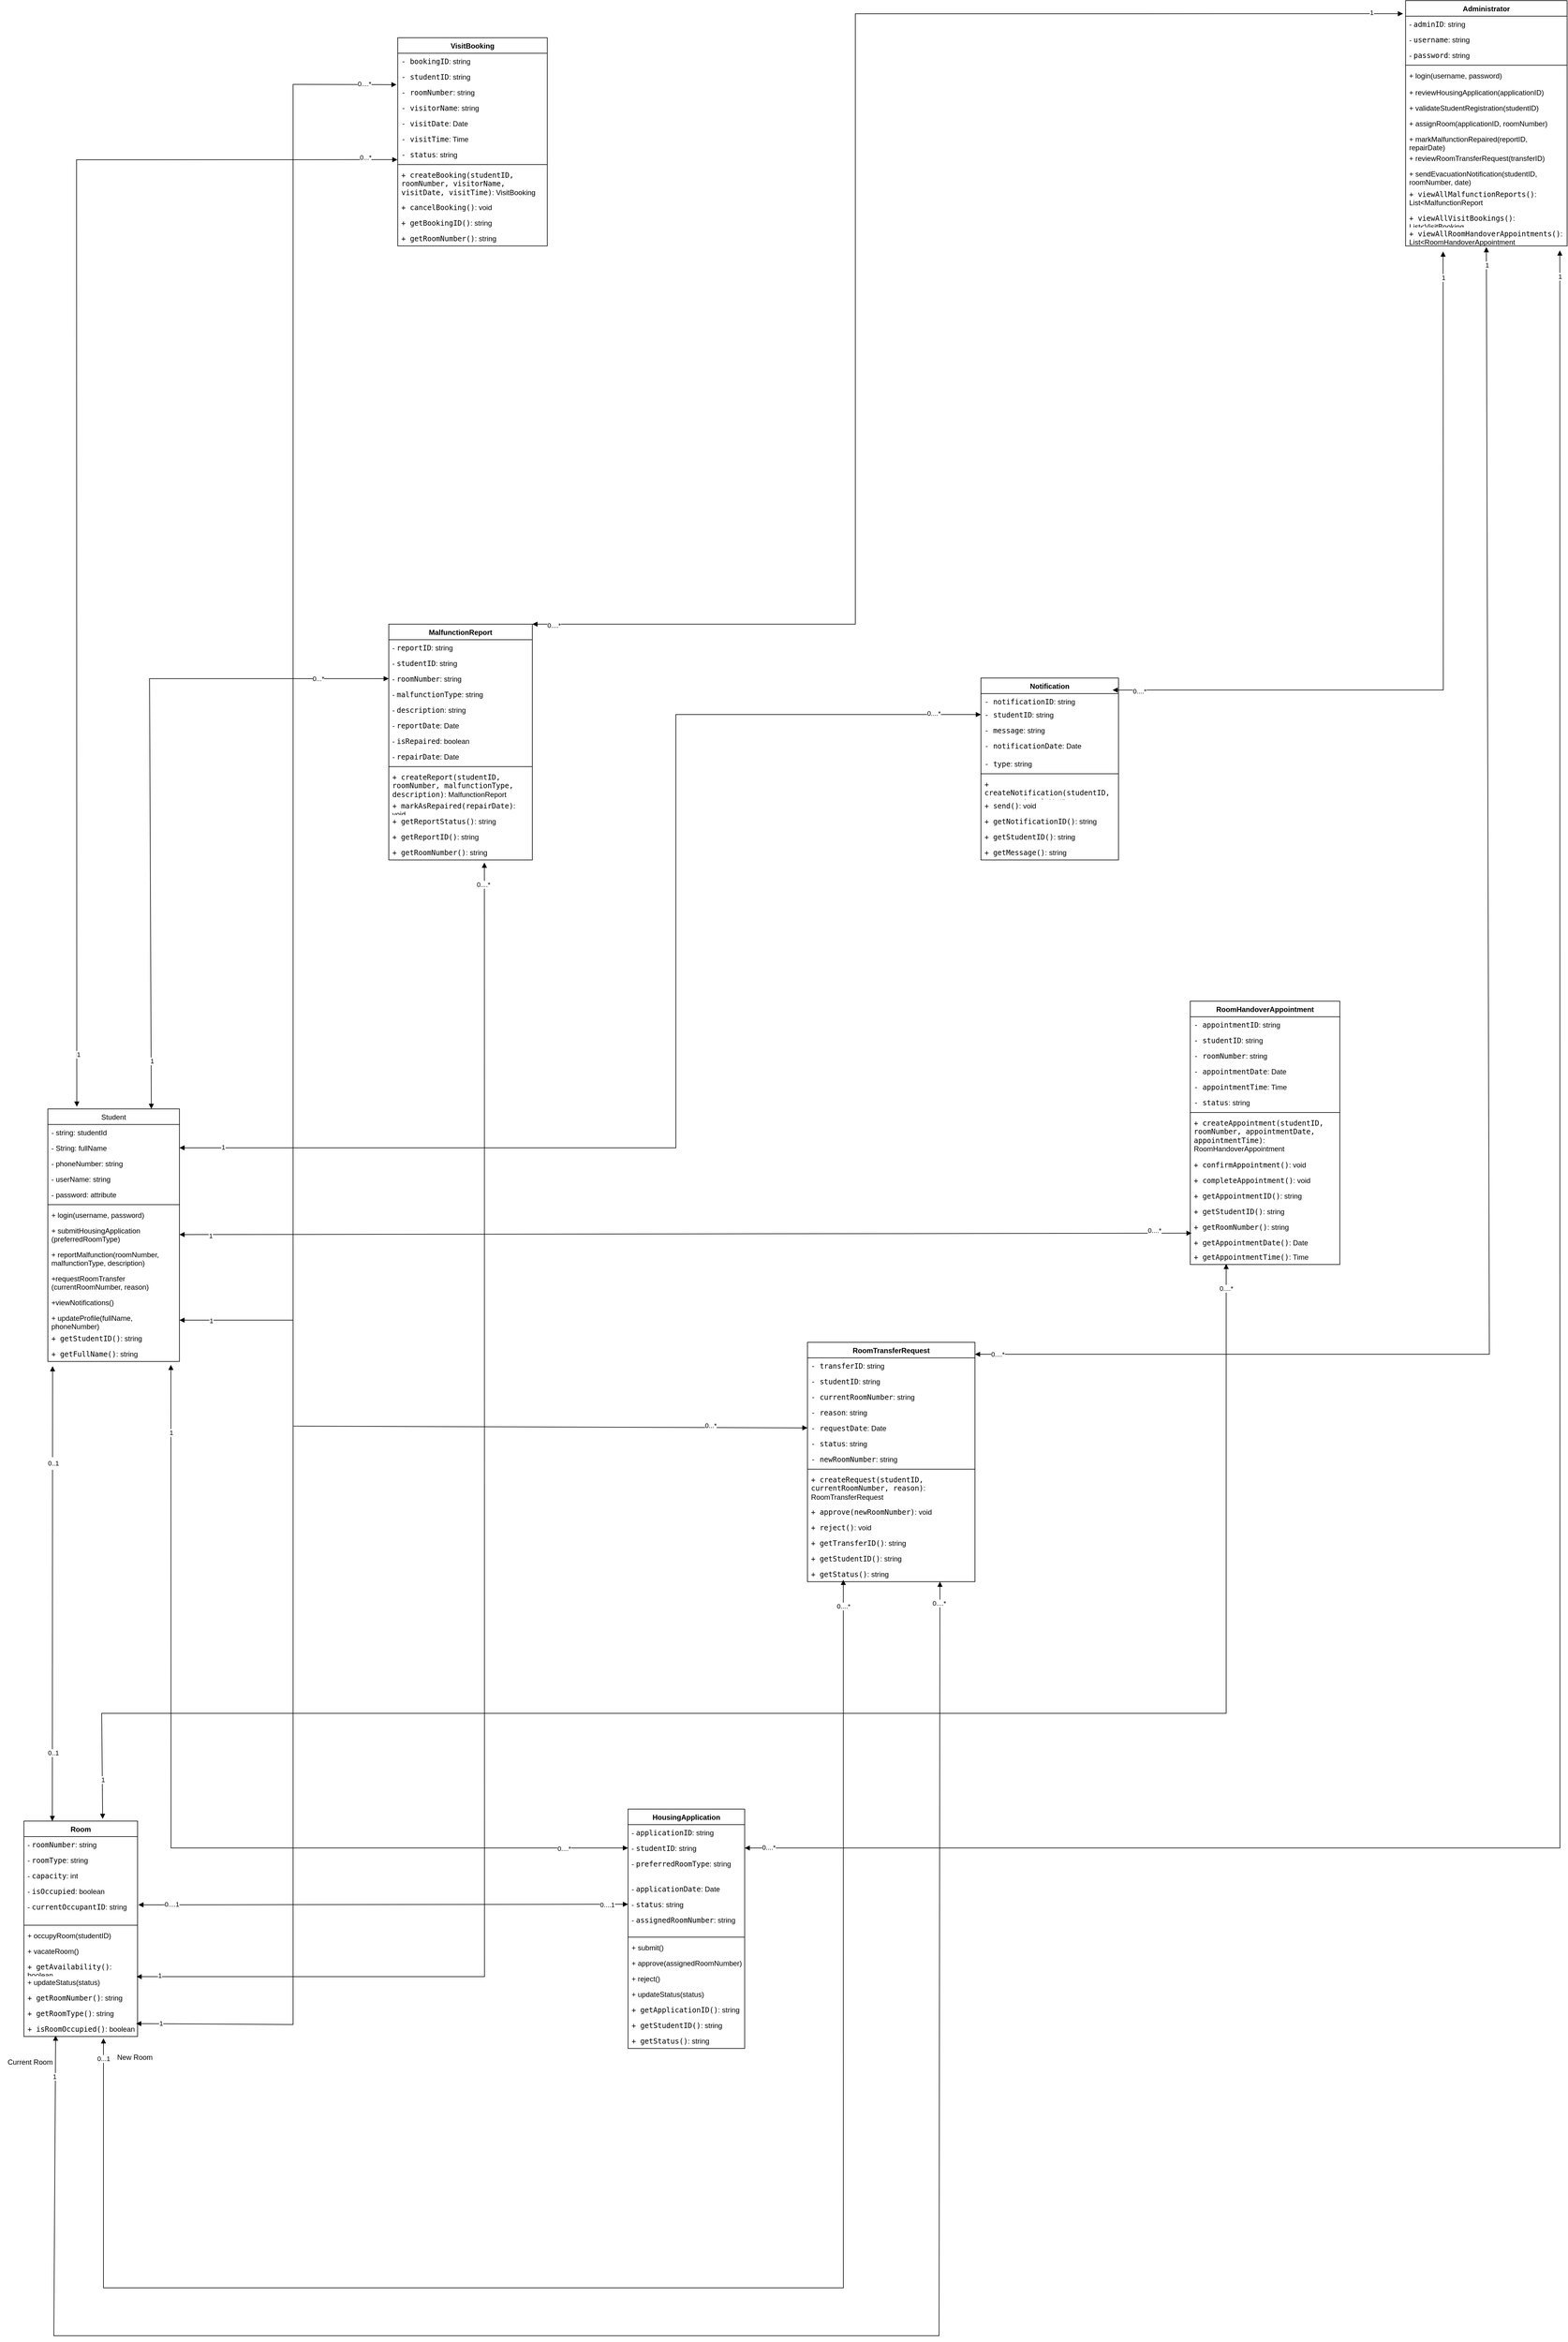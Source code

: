 <mxfile version="27.0.9">
  <diagram name="Page-1" id="UwZTSt8n4GqbCUrPECzh">
    <mxGraphModel dx="1662" dy="2898" grid="1" gridSize="10" guides="1" tooltips="1" connect="1" arrows="1" fold="1" page="1" pageScale="1" pageWidth="850" pageHeight="1100" math="0" shadow="0">
      <root>
        <mxCell id="0" />
        <mxCell id="1" parent="0" />
        <mxCell id="qxPFA8tSyWMb0qOF9xXw-13" value="&lt;span style=&quot;font-weight: 400;&quot;&gt;Student&lt;/span&gt;" style="swimlane;fontStyle=1;align=center;verticalAlign=top;childLayout=stackLayout;horizontal=1;startSize=26;horizontalStack=0;resizeParent=1;resizeParentMax=0;resizeLast=0;collapsible=1;marginBottom=0;whiteSpace=wrap;html=1;glass=0;rounded=0;shadow=0;" vertex="1" parent="1">
          <mxGeometry x="70" y="30" width="220" height="422" as="geometry" />
        </mxCell>
        <mxCell id="qxPFA8tSyWMb0qOF9xXw-10" value="- string: studentId" style="text;strokeColor=none;fillColor=none;align=left;verticalAlign=top;spacingLeft=4;spacingRight=4;overflow=hidden;rotatable=0;points=[[0,0.5],[1,0.5]];portConstraint=eastwest;whiteSpace=wrap;html=1;" vertex="1" parent="qxPFA8tSyWMb0qOF9xXw-13">
          <mxGeometry y="26" width="220" height="26" as="geometry" />
        </mxCell>
        <mxCell id="qxPFA8tSyWMb0qOF9xXw-11" value="- String: fullName&lt;div&gt;&lt;br&gt;&lt;/div&gt;" style="text;strokeColor=none;fillColor=none;align=left;verticalAlign=top;spacingLeft=4;spacingRight=4;overflow=hidden;rotatable=0;points=[[0,0.5],[1,0.5]];portConstraint=eastwest;whiteSpace=wrap;html=1;" vertex="1" parent="qxPFA8tSyWMb0qOF9xXw-13">
          <mxGeometry y="52" width="220" height="26" as="geometry" />
        </mxCell>
        <mxCell id="qxPFA8tSyWMb0qOF9xXw-14" value="- phoneNumber: string" style="text;strokeColor=none;fillColor=none;align=left;verticalAlign=top;spacingLeft=4;spacingRight=4;overflow=hidden;rotatable=0;points=[[0,0.5],[1,0.5]];portConstraint=eastwest;whiteSpace=wrap;html=1;" vertex="1" parent="qxPFA8tSyWMb0qOF9xXw-13">
          <mxGeometry y="78" width="220" height="26" as="geometry" />
        </mxCell>
        <mxCell id="qxPFA8tSyWMb0qOF9xXw-24" value="- userName: string" style="text;strokeColor=none;fillColor=none;align=left;verticalAlign=top;spacingLeft=4;spacingRight=4;overflow=hidden;rotatable=0;points=[[0,0.5],[1,0.5]];portConstraint=eastwest;whiteSpace=wrap;html=1;" vertex="1" parent="qxPFA8tSyWMb0qOF9xXw-13">
          <mxGeometry y="104" width="220" height="26" as="geometry" />
        </mxCell>
        <mxCell id="qxPFA8tSyWMb0qOF9xXw-25" value="- password: attribute" style="text;strokeColor=none;fillColor=none;align=left;verticalAlign=top;spacingLeft=4;spacingRight=4;overflow=hidden;rotatable=0;points=[[0,0.5],[1,0.5]];portConstraint=eastwest;whiteSpace=wrap;html=1;" vertex="1" parent="qxPFA8tSyWMb0qOF9xXw-13">
          <mxGeometry y="130" width="220" height="26" as="geometry" />
        </mxCell>
        <mxCell id="qxPFA8tSyWMb0qOF9xXw-15" value="" style="line;strokeWidth=1;fillColor=none;align=left;verticalAlign=middle;spacingTop=-1;spacingLeft=3;spacingRight=3;rotatable=0;labelPosition=right;points=[];portConstraint=eastwest;strokeColor=inherit;" vertex="1" parent="qxPFA8tSyWMb0qOF9xXw-13">
          <mxGeometry y="156" width="220" height="8" as="geometry" />
        </mxCell>
        <mxCell id="qxPFA8tSyWMb0qOF9xXw-16" value="+ login(username, password)" style="text;strokeColor=none;fillColor=none;align=left;verticalAlign=top;spacingLeft=4;spacingRight=4;overflow=hidden;rotatable=0;points=[[0,0.5],[1,0.5]];portConstraint=eastwest;whiteSpace=wrap;html=1;" vertex="1" parent="qxPFA8tSyWMb0qOF9xXw-13">
          <mxGeometry y="164" width="220" height="26" as="geometry" />
        </mxCell>
        <mxCell id="qxPFA8tSyWMb0qOF9xXw-26" value="+ submitHousingApplication&lt;br&gt;(preferredRoomType)" style="text;strokeColor=none;fillColor=none;align=left;verticalAlign=top;spacingLeft=4;spacingRight=4;overflow=hidden;rotatable=0;points=[[0,0.5],[1,0.5]];portConstraint=eastwest;whiteSpace=wrap;html=1;" vertex="1" parent="qxPFA8tSyWMb0qOF9xXw-13">
          <mxGeometry y="190" width="220" height="40" as="geometry" />
        </mxCell>
        <mxCell id="qxPFA8tSyWMb0qOF9xXw-27" value="+ reportMalfunction(roomNumber, malfunctionType, description)" style="text;strokeColor=none;fillColor=none;align=left;verticalAlign=top;spacingLeft=4;spacingRight=4;overflow=hidden;rotatable=0;points=[[0,0.5],[1,0.5]];portConstraint=eastwest;whiteSpace=wrap;html=1;" vertex="1" parent="qxPFA8tSyWMb0qOF9xXw-13">
          <mxGeometry y="230" width="220" height="40" as="geometry" />
        </mxCell>
        <mxCell id="qxPFA8tSyWMb0qOF9xXw-28" value="+requestRoomTransfer&lt;br&gt;(currentRoomNumber, reason)" style="text;strokeColor=none;fillColor=none;align=left;verticalAlign=top;spacingLeft=4;spacingRight=4;overflow=hidden;rotatable=0;points=[[0,0.5],[1,0.5]];portConstraint=eastwest;whiteSpace=wrap;html=1;" vertex="1" parent="qxPFA8tSyWMb0qOF9xXw-13">
          <mxGeometry y="270" width="220" height="40" as="geometry" />
        </mxCell>
        <mxCell id="qxPFA8tSyWMb0qOF9xXw-29" value="+viewNotifications()" style="text;strokeColor=none;fillColor=none;align=left;verticalAlign=top;spacingLeft=4;spacingRight=4;overflow=hidden;rotatable=0;points=[[0,0.5],[1,0.5]];portConstraint=eastwest;whiteSpace=wrap;html=1;" vertex="1" parent="qxPFA8tSyWMb0qOF9xXw-13">
          <mxGeometry y="310" width="220" height="26" as="geometry" />
        </mxCell>
        <mxCell id="qxPFA8tSyWMb0qOF9xXw-30" value="+ updateProfile(fullName, phoneNumber)" style="text;strokeColor=none;fillColor=none;align=left;verticalAlign=top;spacingLeft=4;spacingRight=4;overflow=hidden;rotatable=0;points=[[0,0.5],[1,0.5]];portConstraint=eastwest;whiteSpace=wrap;html=1;" vertex="1" parent="qxPFA8tSyWMb0qOF9xXw-13">
          <mxGeometry y="336" width="220" height="34" as="geometry" />
        </mxCell>
        <mxCell id="qxPFA8tSyWMb0qOF9xXw-145" value="&lt;code&gt;+ getStudentID()&lt;/code&gt;&lt;span class=&quot;selected&quot;&gt;: string&lt;/span&gt;" style="text;strokeColor=none;fillColor=none;align=left;verticalAlign=top;spacingLeft=4;spacingRight=4;overflow=hidden;rotatable=0;points=[[0,0.5],[1,0.5]];portConstraint=eastwest;whiteSpace=wrap;html=1;" vertex="1" parent="qxPFA8tSyWMb0qOF9xXw-13">
          <mxGeometry y="370" width="220" height="26" as="geometry" />
        </mxCell>
        <mxCell id="qxPFA8tSyWMb0qOF9xXw-144" value="&lt;code&gt;+ getFullName()&lt;/code&gt;&lt;span class=&quot;selected&quot;&gt;: string&lt;/span&gt;" style="text;strokeColor=none;fillColor=none;align=left;verticalAlign=top;spacingLeft=4;spacingRight=4;overflow=hidden;rotatable=0;points=[[0,0.5],[1,0.5]];portConstraint=eastwest;whiteSpace=wrap;html=1;" vertex="1" parent="qxPFA8tSyWMb0qOF9xXw-13">
          <mxGeometry y="396" width="220" height="26" as="geometry" />
        </mxCell>
        <mxCell id="qxPFA8tSyWMb0qOF9xXw-31" value="Room" style="swimlane;fontStyle=1;align=center;verticalAlign=top;childLayout=stackLayout;horizontal=1;startSize=26;horizontalStack=0;resizeParent=1;resizeParentMax=0;resizeLast=0;collapsible=1;marginBottom=0;whiteSpace=wrap;html=1;" vertex="1" parent="1">
          <mxGeometry x="30" y="1220" width="190" height="360" as="geometry" />
        </mxCell>
        <mxCell id="qxPFA8tSyWMb0qOF9xXw-32" value="-&amp;nbsp;&lt;code&gt;roomNumber&lt;/code&gt;&lt;span class=&quot;selected&quot;&gt;: string&lt;/span&gt;" style="text;strokeColor=none;fillColor=none;align=left;verticalAlign=top;spacingLeft=4;spacingRight=4;overflow=hidden;rotatable=0;points=[[0,0.5],[1,0.5]];portConstraint=eastwest;whiteSpace=wrap;html=1;" vertex="1" parent="qxPFA8tSyWMb0qOF9xXw-31">
          <mxGeometry y="26" width="190" height="26" as="geometry" />
        </mxCell>
        <mxCell id="qxPFA8tSyWMb0qOF9xXw-35" value="-&amp;nbsp;&lt;code&gt;roomType&lt;/code&gt;&lt;span class=&quot;selected&quot;&gt;: string&lt;/span&gt;" style="text;strokeColor=none;fillColor=none;align=left;verticalAlign=top;spacingLeft=4;spacingRight=4;overflow=hidden;rotatable=0;points=[[0,0.5],[1,0.5]];portConstraint=eastwest;whiteSpace=wrap;html=1;" vertex="1" parent="qxPFA8tSyWMb0qOF9xXw-31">
          <mxGeometry y="52" width="190" height="26" as="geometry" />
        </mxCell>
        <mxCell id="qxPFA8tSyWMb0qOF9xXw-36" value="-&amp;nbsp;&lt;code&gt;capacity&lt;/code&gt;&lt;span class=&quot;selected&quot;&gt;: int&lt;/span&gt;" style="text;strokeColor=none;fillColor=none;align=left;verticalAlign=top;spacingLeft=4;spacingRight=4;overflow=hidden;rotatable=0;points=[[0,0.5],[1,0.5]];portConstraint=eastwest;whiteSpace=wrap;html=1;" vertex="1" parent="qxPFA8tSyWMb0qOF9xXw-31">
          <mxGeometry y="78" width="190" height="26" as="geometry" />
        </mxCell>
        <mxCell id="qxPFA8tSyWMb0qOF9xXw-37" value="-&amp;nbsp;&lt;code&gt;isOccupied&lt;/code&gt;&lt;span class=&quot;selected&quot;&gt;: boolean&lt;/span&gt;" style="text;strokeColor=none;fillColor=none;align=left;verticalAlign=top;spacingLeft=4;spacingRight=4;overflow=hidden;rotatable=0;points=[[0,0.5],[1,0.5]];portConstraint=eastwest;whiteSpace=wrap;html=1;" vertex="1" parent="qxPFA8tSyWMb0qOF9xXw-31">
          <mxGeometry y="104" width="190" height="26" as="geometry" />
        </mxCell>
        <mxCell id="qxPFA8tSyWMb0qOF9xXw-38" value="-&amp;nbsp;&lt;code&gt;currentOccupantID&lt;/code&gt;&lt;span class=&quot;selected&quot;&gt;: string&lt;/span&gt;" style="text;strokeColor=none;fillColor=none;align=left;verticalAlign=top;spacingLeft=4;spacingRight=4;overflow=hidden;rotatable=0;points=[[0,0.5],[1,0.5]];portConstraint=eastwest;whiteSpace=wrap;html=1;" vertex="1" parent="qxPFA8tSyWMb0qOF9xXw-31">
          <mxGeometry y="130" width="190" height="40" as="geometry" />
        </mxCell>
        <mxCell id="qxPFA8tSyWMb0qOF9xXw-33" value="" style="line;strokeWidth=1;fillColor=none;align=left;verticalAlign=middle;spacingTop=-1;spacingLeft=3;spacingRight=3;rotatable=0;labelPosition=right;points=[];portConstraint=eastwest;strokeColor=inherit;" vertex="1" parent="qxPFA8tSyWMb0qOF9xXw-31">
          <mxGeometry y="170" width="190" height="8" as="geometry" />
        </mxCell>
        <mxCell id="qxPFA8tSyWMb0qOF9xXw-34" value="+&amp;nbsp;occupyRoom(studentID)" style="text;strokeColor=none;fillColor=none;align=left;verticalAlign=top;spacingLeft=4;spacingRight=4;overflow=hidden;rotatable=0;points=[[0,0.5],[1,0.5]];portConstraint=eastwest;whiteSpace=wrap;html=1;" vertex="1" parent="qxPFA8tSyWMb0qOF9xXw-31">
          <mxGeometry y="178" width="190" height="26" as="geometry" />
        </mxCell>
        <mxCell id="qxPFA8tSyWMb0qOF9xXw-39" value="+&amp;nbsp;vacateRoom()" style="text;strokeColor=none;fillColor=none;align=left;verticalAlign=top;spacingLeft=4;spacingRight=4;overflow=hidden;rotatable=0;points=[[0,0.5],[1,0.5]];portConstraint=eastwest;whiteSpace=wrap;html=1;" vertex="1" parent="qxPFA8tSyWMb0qOF9xXw-31">
          <mxGeometry y="204" width="190" height="26" as="geometry" />
        </mxCell>
        <mxCell id="qxPFA8tSyWMb0qOF9xXw-40" value="&lt;code&gt;+ getAvailability()&lt;/code&gt;&lt;span class=&quot;selected&quot;&gt;: boolean&lt;/span&gt;" style="text;strokeColor=none;fillColor=none;align=left;verticalAlign=top;spacingLeft=4;spacingRight=4;overflow=hidden;rotatable=0;points=[[0,0.5],[1,0.5]];portConstraint=eastwest;whiteSpace=wrap;html=1;" vertex="1" parent="qxPFA8tSyWMb0qOF9xXw-31">
          <mxGeometry y="230" width="190" height="26" as="geometry" />
        </mxCell>
        <mxCell id="qxPFA8tSyWMb0qOF9xXw-41" value="+&amp;nbsp;updateStatus(status)" style="text;strokeColor=none;fillColor=none;align=left;verticalAlign=top;spacingLeft=4;spacingRight=4;overflow=hidden;rotatable=0;points=[[0,0.5],[1,0.5]];portConstraint=eastwest;whiteSpace=wrap;html=1;" vertex="1" parent="qxPFA8tSyWMb0qOF9xXw-31">
          <mxGeometry y="256" width="190" height="26" as="geometry" />
        </mxCell>
        <mxCell id="qxPFA8tSyWMb0qOF9xXw-146" value="&lt;code&gt;+ getRoomNumber()&lt;/code&gt;&lt;span class=&quot;selected&quot;&gt;: string&lt;/span&gt;" style="text;strokeColor=none;fillColor=none;align=left;verticalAlign=top;spacingLeft=4;spacingRight=4;overflow=hidden;rotatable=0;points=[[0,0.5],[1,0.5]];portConstraint=eastwest;whiteSpace=wrap;html=1;" vertex="1" parent="qxPFA8tSyWMb0qOF9xXw-31">
          <mxGeometry y="282" width="190" height="26" as="geometry" />
        </mxCell>
        <mxCell id="qxPFA8tSyWMb0qOF9xXw-147" value="&lt;code&gt;+ getRoomType()&lt;/code&gt;&lt;span class=&quot;selected&quot;&gt;: string&lt;/span&gt;" style="text;strokeColor=none;fillColor=none;align=left;verticalAlign=top;spacingLeft=4;spacingRight=4;overflow=hidden;rotatable=0;points=[[0,0.5],[1,0.5]];portConstraint=eastwest;whiteSpace=wrap;html=1;" vertex="1" parent="qxPFA8tSyWMb0qOF9xXw-31">
          <mxGeometry y="308" width="190" height="26" as="geometry" />
        </mxCell>
        <mxCell id="qxPFA8tSyWMb0qOF9xXw-148" value="&lt;code&gt;+ isRoomOccupied()&lt;/code&gt;&lt;span class=&quot;selected&quot;&gt;: boolean&lt;/span&gt;" style="text;strokeColor=none;fillColor=none;align=left;verticalAlign=top;spacingLeft=4;spacingRight=4;overflow=hidden;rotatable=0;points=[[0,0.5],[1,0.5]];portConstraint=eastwest;whiteSpace=wrap;html=1;" vertex="1" parent="qxPFA8tSyWMb0qOF9xXw-31">
          <mxGeometry y="334" width="190" height="26" as="geometry" />
        </mxCell>
        <mxCell id="qxPFA8tSyWMb0qOF9xXw-42" value="&lt;span class=&quot;selected&quot;&gt;HousingApplication&lt;/span&gt;" style="swimlane;fontStyle=1;align=center;verticalAlign=top;childLayout=stackLayout;horizontal=1;startSize=26;horizontalStack=0;resizeParent=1;resizeParentMax=0;resizeLast=0;collapsible=1;marginBottom=0;whiteSpace=wrap;html=1;" vertex="1" parent="1">
          <mxGeometry x="1040" y="1200" width="195" height="400" as="geometry" />
        </mxCell>
        <mxCell id="qxPFA8tSyWMb0qOF9xXw-43" value="-&amp;nbsp;&lt;code&gt;applicationID&lt;/code&gt;&lt;span class=&quot;selected&quot;&gt;: string&lt;/span&gt;" style="text;strokeColor=none;fillColor=none;align=left;verticalAlign=top;spacingLeft=4;spacingRight=4;overflow=hidden;rotatable=0;points=[[0,0.5],[1,0.5]];portConstraint=eastwest;whiteSpace=wrap;html=1;" vertex="1" parent="qxPFA8tSyWMb0qOF9xXw-42">
          <mxGeometry y="26" width="195" height="26" as="geometry" />
        </mxCell>
        <mxCell id="qxPFA8tSyWMb0qOF9xXw-46" value="-&amp;nbsp;&lt;code&gt;studentID&lt;/code&gt;&lt;span class=&quot;selected&quot;&gt;: string&lt;/span&gt;" style="text;strokeColor=none;fillColor=none;align=left;verticalAlign=top;spacingLeft=4;spacingRight=4;overflow=hidden;rotatable=0;points=[[0,0.5],[1,0.5]];portConstraint=eastwest;whiteSpace=wrap;html=1;" vertex="1" parent="qxPFA8tSyWMb0qOF9xXw-42">
          <mxGeometry y="52" width="195" height="26" as="geometry" />
        </mxCell>
        <mxCell id="qxPFA8tSyWMb0qOF9xXw-47" value="-&amp;nbsp;&lt;code&gt;preferredRoomType&lt;/code&gt;&lt;span class=&quot;selected&quot;&gt;: string&lt;/span&gt;" style="text;strokeColor=none;fillColor=none;align=left;verticalAlign=top;spacingLeft=4;spacingRight=4;overflow=hidden;rotatable=0;points=[[0,0.5],[1,0.5]];portConstraint=eastwest;whiteSpace=wrap;html=1;" vertex="1" parent="qxPFA8tSyWMb0qOF9xXw-42">
          <mxGeometry y="78" width="195" height="42" as="geometry" />
        </mxCell>
        <mxCell id="qxPFA8tSyWMb0qOF9xXw-48" value="-&amp;nbsp;&lt;code&gt;applicationDate&lt;/code&gt;&lt;span class=&quot;selected&quot;&gt;: Date&lt;/span&gt;" style="text;strokeColor=none;fillColor=none;align=left;verticalAlign=top;spacingLeft=4;spacingRight=4;overflow=hidden;rotatable=0;points=[[0,0.5],[1,0.5]];portConstraint=eastwest;whiteSpace=wrap;html=1;" vertex="1" parent="qxPFA8tSyWMb0qOF9xXw-42">
          <mxGeometry y="120" width="195" height="26" as="geometry" />
        </mxCell>
        <mxCell id="qxPFA8tSyWMb0qOF9xXw-49" value="-&amp;nbsp;&lt;code&gt;status&lt;/code&gt;&lt;span class=&quot;selected&quot;&gt;: string&lt;/span&gt;" style="text;strokeColor=none;fillColor=none;align=left;verticalAlign=top;spacingLeft=4;spacingRight=4;overflow=hidden;rotatable=0;points=[[0,0.5],[1,0.5]];portConstraint=eastwest;whiteSpace=wrap;html=1;" vertex="1" parent="qxPFA8tSyWMb0qOF9xXw-42">
          <mxGeometry y="146" width="195" height="26" as="geometry" />
        </mxCell>
        <mxCell id="qxPFA8tSyWMb0qOF9xXw-50" value="-&amp;nbsp;&lt;code&gt;assignedRoomNumber&lt;/code&gt;&lt;span class=&quot;selected&quot;&gt;: string&lt;/span&gt;" style="text;strokeColor=none;fillColor=none;align=left;verticalAlign=top;spacingLeft=4;spacingRight=4;overflow=hidden;rotatable=0;points=[[0,0.5],[1,0.5]];portConstraint=eastwest;whiteSpace=wrap;html=1;" vertex="1" parent="qxPFA8tSyWMb0qOF9xXw-42">
          <mxGeometry y="172" width="195" height="38" as="geometry" />
        </mxCell>
        <mxCell id="qxPFA8tSyWMb0qOF9xXw-44" value="" style="line;strokeWidth=1;fillColor=none;align=left;verticalAlign=middle;spacingTop=-1;spacingLeft=3;spacingRight=3;rotatable=0;labelPosition=right;points=[];portConstraint=eastwest;strokeColor=inherit;" vertex="1" parent="qxPFA8tSyWMb0qOF9xXw-42">
          <mxGeometry y="210" width="195" height="8" as="geometry" />
        </mxCell>
        <mxCell id="qxPFA8tSyWMb0qOF9xXw-45" value="+&amp;nbsp;submit()" style="text;strokeColor=none;fillColor=none;align=left;verticalAlign=top;spacingLeft=4;spacingRight=4;overflow=hidden;rotatable=0;points=[[0,0.5],[1,0.5]];portConstraint=eastwest;whiteSpace=wrap;html=1;" vertex="1" parent="qxPFA8tSyWMb0qOF9xXw-42">
          <mxGeometry y="218" width="195" height="26" as="geometry" />
        </mxCell>
        <mxCell id="qxPFA8tSyWMb0qOF9xXw-51" value="+&amp;nbsp;approve(assignedRoomNumber)" style="text;strokeColor=none;fillColor=none;align=left;verticalAlign=top;spacingLeft=4;spacingRight=4;overflow=hidden;rotatable=0;points=[[0,0.5],[1,0.5]];portConstraint=eastwest;whiteSpace=wrap;html=1;" vertex="1" parent="qxPFA8tSyWMb0qOF9xXw-42">
          <mxGeometry y="244" width="195" height="26" as="geometry" />
        </mxCell>
        <mxCell id="qxPFA8tSyWMb0qOF9xXw-52" value="+&amp;nbsp;reject()" style="text;strokeColor=none;fillColor=none;align=left;verticalAlign=top;spacingLeft=4;spacingRight=4;overflow=hidden;rotatable=0;points=[[0,0.5],[1,0.5]];portConstraint=eastwest;whiteSpace=wrap;html=1;" vertex="1" parent="qxPFA8tSyWMb0qOF9xXw-42">
          <mxGeometry y="270" width="195" height="26" as="geometry" />
        </mxCell>
        <mxCell id="qxPFA8tSyWMb0qOF9xXw-53" value="+&amp;nbsp;updateStatus(status)" style="text;strokeColor=none;fillColor=none;align=left;verticalAlign=top;spacingLeft=4;spacingRight=4;overflow=hidden;rotatable=0;points=[[0,0.5],[1,0.5]];portConstraint=eastwest;whiteSpace=wrap;html=1;" vertex="1" parent="qxPFA8tSyWMb0qOF9xXw-42">
          <mxGeometry y="296" width="195" height="26" as="geometry" />
        </mxCell>
        <mxCell id="qxPFA8tSyWMb0qOF9xXw-149" value="&lt;code&gt;+ getApplicationID()&lt;/code&gt;&lt;span class=&quot;selected&quot;&gt;: string&lt;/span&gt;" style="text;strokeColor=none;fillColor=none;align=left;verticalAlign=top;spacingLeft=4;spacingRight=4;overflow=hidden;rotatable=0;points=[[0,0.5],[1,0.5]];portConstraint=eastwest;whiteSpace=wrap;html=1;" vertex="1" parent="qxPFA8tSyWMb0qOF9xXw-42">
          <mxGeometry y="322" width="195" height="26" as="geometry" />
        </mxCell>
        <mxCell id="qxPFA8tSyWMb0qOF9xXw-150" value="&lt;code&gt;+ getStudentID()&lt;/code&gt;&lt;span class=&quot;selected&quot;&gt;: string&lt;/span&gt;" style="text;strokeColor=none;fillColor=none;align=left;verticalAlign=top;spacingLeft=4;spacingRight=4;overflow=hidden;rotatable=0;points=[[0,0.5],[1,0.5]];portConstraint=eastwest;whiteSpace=wrap;html=1;" vertex="1" parent="qxPFA8tSyWMb0qOF9xXw-42">
          <mxGeometry y="348" width="195" height="26" as="geometry" />
        </mxCell>
        <mxCell id="qxPFA8tSyWMb0qOF9xXw-151" value="&lt;code&gt;+ getStatus()&lt;/code&gt;&lt;span class=&quot;selected&quot;&gt;: string&lt;/span&gt;" style="text;strokeColor=none;fillColor=none;align=left;verticalAlign=top;spacingLeft=4;spacingRight=4;overflow=hidden;rotatable=0;points=[[0,0.5],[1,0.5]];portConstraint=eastwest;whiteSpace=wrap;html=1;" vertex="1" parent="qxPFA8tSyWMb0qOF9xXw-42">
          <mxGeometry y="374" width="195" height="26" as="geometry" />
        </mxCell>
        <mxCell id="qxPFA8tSyWMb0qOF9xXw-54" value="&lt;span class=&quot;selected&quot;&gt;Administrator&lt;/span&gt;" style="swimlane;fontStyle=1;align=center;verticalAlign=top;childLayout=stackLayout;horizontal=1;startSize=26;horizontalStack=0;resizeParent=1;resizeParentMax=0;resizeLast=0;collapsible=1;marginBottom=0;whiteSpace=wrap;html=1;" vertex="1" parent="1">
          <mxGeometry x="2340" y="-1822" width="270" height="410" as="geometry" />
        </mxCell>
        <mxCell id="qxPFA8tSyWMb0qOF9xXw-55" value="-&amp;nbsp;&lt;code&gt;adminID&lt;/code&gt;&lt;span class=&quot;selected&quot;&gt;: string&lt;/span&gt;" style="text;strokeColor=none;fillColor=none;align=left;verticalAlign=top;spacingLeft=4;spacingRight=4;overflow=hidden;rotatable=0;points=[[0,0.5],[1,0.5]];portConstraint=eastwest;whiteSpace=wrap;html=1;" vertex="1" parent="qxPFA8tSyWMb0qOF9xXw-54">
          <mxGeometry y="26" width="270" height="26" as="geometry" />
        </mxCell>
        <mxCell id="qxPFA8tSyWMb0qOF9xXw-58" value="-&amp;nbsp;&lt;code&gt;username&lt;/code&gt;&lt;span class=&quot;selected&quot;&gt;: string&lt;/span&gt;" style="text;strokeColor=none;fillColor=none;align=left;verticalAlign=top;spacingLeft=4;spacingRight=4;overflow=hidden;rotatable=0;points=[[0,0.5],[1,0.5]];portConstraint=eastwest;whiteSpace=wrap;html=1;" vertex="1" parent="qxPFA8tSyWMb0qOF9xXw-54">
          <mxGeometry y="52" width="270" height="26" as="geometry" />
        </mxCell>
        <mxCell id="qxPFA8tSyWMb0qOF9xXw-59" value="-&amp;nbsp;&lt;code&gt;password&lt;/code&gt;&lt;span class=&quot;selected&quot;&gt;: string&lt;/span&gt;" style="text;strokeColor=none;fillColor=none;align=left;verticalAlign=top;spacingLeft=4;spacingRight=4;overflow=hidden;rotatable=0;points=[[0,0.5],[1,0.5]];portConstraint=eastwest;whiteSpace=wrap;html=1;" vertex="1" parent="qxPFA8tSyWMb0qOF9xXw-54">
          <mxGeometry y="78" width="270" height="26" as="geometry" />
        </mxCell>
        <mxCell id="qxPFA8tSyWMb0qOF9xXw-56" value="" style="line;strokeWidth=1;fillColor=none;align=left;verticalAlign=middle;spacingTop=-1;spacingLeft=3;spacingRight=3;rotatable=0;labelPosition=right;points=[];portConstraint=eastwest;strokeColor=inherit;" vertex="1" parent="qxPFA8tSyWMb0qOF9xXw-54">
          <mxGeometry y="104" width="270" height="8" as="geometry" />
        </mxCell>
        <mxCell id="qxPFA8tSyWMb0qOF9xXw-57" value="+&amp;nbsp;login(username, password)" style="text;strokeColor=none;fillColor=none;align=left;verticalAlign=top;spacingLeft=4;spacingRight=4;overflow=hidden;rotatable=0;points=[[0,0.5],[1,0.5]];portConstraint=eastwest;whiteSpace=wrap;html=1;" vertex="1" parent="qxPFA8tSyWMb0qOF9xXw-54">
          <mxGeometry y="112" width="270" height="28" as="geometry" />
        </mxCell>
        <mxCell id="qxPFA8tSyWMb0qOF9xXw-60" value="+&amp;nbsp;&lt;span class=&quot;selected&quot;&gt;reviewHousingApplication(applicationID)&lt;/span&gt;" style="text;strokeColor=none;fillColor=none;align=left;verticalAlign=top;spacingLeft=4;spacingRight=4;overflow=hidden;rotatable=0;points=[[0,0.5],[1,0.5]];portConstraint=eastwest;whiteSpace=wrap;html=1;" vertex="1" parent="qxPFA8tSyWMb0qOF9xXw-54">
          <mxGeometry y="140" width="270" height="26" as="geometry" />
        </mxCell>
        <mxCell id="qxPFA8tSyWMb0qOF9xXw-61" value="+&amp;nbsp;&lt;span class=&quot;selected&quot;&gt;validateStudentRegistration(studentID)&lt;/span&gt;" style="text;strokeColor=none;fillColor=none;align=left;verticalAlign=top;spacingLeft=4;spacingRight=4;overflow=hidden;rotatable=0;points=[[0,0.5],[1,0.5]];portConstraint=eastwest;whiteSpace=wrap;html=1;" vertex="1" parent="qxPFA8tSyWMb0qOF9xXw-54">
          <mxGeometry y="166" width="270" height="26" as="geometry" />
        </mxCell>
        <mxCell id="qxPFA8tSyWMb0qOF9xXw-65" value="+&amp;nbsp;assignRoom(applicationID, roomNumber)" style="text;strokeColor=none;fillColor=none;align=left;verticalAlign=top;spacingLeft=4;spacingRight=4;overflow=hidden;rotatable=0;points=[[0,0.5],[1,0.5]];portConstraint=eastwest;whiteSpace=wrap;html=1;" vertex="1" parent="qxPFA8tSyWMb0qOF9xXw-54">
          <mxGeometry y="192" width="270" height="26" as="geometry" />
        </mxCell>
        <mxCell id="qxPFA8tSyWMb0qOF9xXw-64" value="+&amp;nbsp;markMalfunctionRepaired(reportID, repairDate)" style="text;strokeColor=none;fillColor=none;align=left;verticalAlign=top;spacingLeft=4;spacingRight=4;overflow=hidden;rotatable=0;points=[[0,0.5],[1,0.5]];portConstraint=eastwest;whiteSpace=wrap;html=1;" vertex="1" parent="qxPFA8tSyWMb0qOF9xXw-54">
          <mxGeometry y="218" width="270" height="32" as="geometry" />
        </mxCell>
        <mxCell id="qxPFA8tSyWMb0qOF9xXw-63" value="+&amp;nbsp;&lt;span class=&quot;selected&quot;&gt;reviewRoomTransferRequest(transferID)&lt;/span&gt;" style="text;strokeColor=none;fillColor=none;align=left;verticalAlign=top;spacingLeft=4;spacingRight=4;overflow=hidden;rotatable=0;points=[[0,0.5],[1,0.5]];portConstraint=eastwest;whiteSpace=wrap;html=1;" vertex="1" parent="qxPFA8tSyWMb0qOF9xXw-54">
          <mxGeometry y="250" width="270" height="26" as="geometry" />
        </mxCell>
        <mxCell id="qxPFA8tSyWMb0qOF9xXw-62" value="+&amp;nbsp;sendEvacuationNotification(studentID, roomNumber, date)" style="text;strokeColor=none;fillColor=none;align=left;verticalAlign=top;spacingLeft=4;spacingRight=4;overflow=hidden;rotatable=0;points=[[0,0.5],[1,0.5]];portConstraint=eastwest;whiteSpace=wrap;html=1;" vertex="1" parent="qxPFA8tSyWMb0qOF9xXw-54">
          <mxGeometry y="276" width="270" height="34" as="geometry" />
        </mxCell>
        <mxCell id="qxPFA8tSyWMb0qOF9xXw-66" value="&lt;code&gt;+ viewAllMalfunctionReports()&lt;/code&gt;&lt;span class=&quot;selected&quot;&gt;: List&amp;lt;MalfunctionReport&lt;/span&gt;" style="text;strokeColor=none;fillColor=none;align=left;verticalAlign=top;spacingLeft=4;spacingRight=4;overflow=hidden;rotatable=0;points=[[0,0.5],[1,0.5]];portConstraint=eastwest;whiteSpace=wrap;html=1;" vertex="1" parent="qxPFA8tSyWMb0qOF9xXw-54">
          <mxGeometry y="310" width="270" height="40" as="geometry" />
        </mxCell>
        <mxCell id="qxPFA8tSyWMb0qOF9xXw-68" value="&lt;code&gt;+ viewAllVisitBookings()&lt;/code&gt;&lt;span class=&quot;selected&quot;&gt;: List&amp;lt;VisitBooking&lt;/span&gt;" style="text;strokeColor=none;fillColor=none;align=left;verticalAlign=top;spacingLeft=4;spacingRight=4;overflow=hidden;rotatable=0;points=[[0,0.5],[1,0.5]];portConstraint=eastwest;whiteSpace=wrap;html=1;" vertex="1" parent="qxPFA8tSyWMb0qOF9xXw-54">
          <mxGeometry y="350" width="270" height="26" as="geometry" />
        </mxCell>
        <mxCell id="qxPFA8tSyWMb0qOF9xXw-67" value="&lt;code&gt;+ viewAllRoomHandoverAppointments()&lt;/code&gt;&lt;span class=&quot;selected&quot;&gt;: List&amp;lt;RoomHandoverAppointment&lt;/span&gt;" style="text;strokeColor=none;fillColor=none;align=left;verticalAlign=top;spacingLeft=4;spacingRight=4;overflow=hidden;rotatable=0;points=[[0,0.5],[1,0.5]];portConstraint=eastwest;whiteSpace=wrap;html=1;" vertex="1" parent="qxPFA8tSyWMb0qOF9xXw-54">
          <mxGeometry y="376" width="270" height="34" as="geometry" />
        </mxCell>
        <mxCell id="qxPFA8tSyWMb0qOF9xXw-69" value="&lt;span class=&quot;selected&quot;&gt;MalfunctionReport&lt;/span&gt;" style="swimlane;fontStyle=1;align=center;verticalAlign=top;childLayout=stackLayout;horizontal=1;startSize=26;horizontalStack=0;resizeParent=1;resizeParentMax=0;resizeLast=0;collapsible=1;marginBottom=0;whiteSpace=wrap;html=1;" vertex="1" parent="1">
          <mxGeometry x="640" y="-780" width="240" height="394" as="geometry" />
        </mxCell>
        <mxCell id="qxPFA8tSyWMb0qOF9xXw-70" value="-&amp;nbsp;&lt;code&gt;reportID&lt;/code&gt;&lt;span class=&quot;selected&quot;&gt;: string&lt;/span&gt;" style="text;strokeColor=none;fillColor=none;align=left;verticalAlign=top;spacingLeft=4;spacingRight=4;overflow=hidden;rotatable=0;points=[[0,0.5],[1,0.5]];portConstraint=eastwest;whiteSpace=wrap;html=1;" vertex="1" parent="qxPFA8tSyWMb0qOF9xXw-69">
          <mxGeometry y="26" width="240" height="26" as="geometry" />
        </mxCell>
        <mxCell id="qxPFA8tSyWMb0qOF9xXw-79" value="-&amp;nbsp;&lt;code&gt;studentID&lt;/code&gt;&lt;span class=&quot;selected&quot;&gt;: string&lt;/span&gt;" style="text;strokeColor=none;fillColor=none;align=left;verticalAlign=top;spacingLeft=4;spacingRight=4;overflow=hidden;rotatable=0;points=[[0,0.5],[1,0.5]];portConstraint=eastwest;whiteSpace=wrap;html=1;" vertex="1" parent="qxPFA8tSyWMb0qOF9xXw-69">
          <mxGeometry y="52" width="240" height="26" as="geometry" />
        </mxCell>
        <mxCell id="qxPFA8tSyWMb0qOF9xXw-78" value="-&amp;nbsp;&lt;code&gt;roomNumber&lt;/code&gt;&lt;span class=&quot;selected&quot;&gt;: string&lt;/span&gt;" style="text;strokeColor=none;fillColor=none;align=left;verticalAlign=top;spacingLeft=4;spacingRight=4;overflow=hidden;rotatable=0;points=[[0,0.5],[1,0.5]];portConstraint=eastwest;whiteSpace=wrap;html=1;" vertex="1" parent="qxPFA8tSyWMb0qOF9xXw-69">
          <mxGeometry y="78" width="240" height="26" as="geometry" />
        </mxCell>
        <mxCell id="qxPFA8tSyWMb0qOF9xXw-77" value="-&amp;nbsp;&lt;code&gt;malfunctionType&lt;/code&gt;&lt;span class=&quot;selected&quot;&gt;: string&lt;/span&gt;" style="text;strokeColor=none;fillColor=none;align=left;verticalAlign=top;spacingLeft=4;spacingRight=4;overflow=hidden;rotatable=0;points=[[0,0.5],[1,0.5]];portConstraint=eastwest;whiteSpace=wrap;html=1;" vertex="1" parent="qxPFA8tSyWMb0qOF9xXw-69">
          <mxGeometry y="104" width="240" height="26" as="geometry" />
        </mxCell>
        <mxCell id="qxPFA8tSyWMb0qOF9xXw-76" value="-&amp;nbsp;&lt;code&gt;description&lt;/code&gt;&lt;span class=&quot;selected&quot;&gt;: string&lt;/span&gt;" style="text;strokeColor=none;fillColor=none;align=left;verticalAlign=top;spacingLeft=4;spacingRight=4;overflow=hidden;rotatable=0;points=[[0,0.5],[1,0.5]];portConstraint=eastwest;whiteSpace=wrap;html=1;" vertex="1" parent="qxPFA8tSyWMb0qOF9xXw-69">
          <mxGeometry y="130" width="240" height="26" as="geometry" />
        </mxCell>
        <mxCell id="qxPFA8tSyWMb0qOF9xXw-75" value="-&amp;nbsp;&lt;code&gt;reportDate&lt;/code&gt;&lt;span class=&quot;selected&quot;&gt;: Date&lt;/span&gt;" style="text;strokeColor=none;fillColor=none;align=left;verticalAlign=top;spacingLeft=4;spacingRight=4;overflow=hidden;rotatable=0;points=[[0,0.5],[1,0.5]];portConstraint=eastwest;whiteSpace=wrap;html=1;" vertex="1" parent="qxPFA8tSyWMb0qOF9xXw-69">
          <mxGeometry y="156" width="240" height="26" as="geometry" />
        </mxCell>
        <mxCell id="qxPFA8tSyWMb0qOF9xXw-74" value="-&amp;nbsp;&lt;code&gt;isRepaired&lt;/code&gt;&lt;span class=&quot;selected&quot;&gt;: boolean&lt;/span&gt;" style="text;strokeColor=none;fillColor=none;align=left;verticalAlign=top;spacingLeft=4;spacingRight=4;overflow=hidden;rotatable=0;points=[[0,0.5],[1,0.5]];portConstraint=eastwest;whiteSpace=wrap;html=1;" vertex="1" parent="qxPFA8tSyWMb0qOF9xXw-69">
          <mxGeometry y="182" width="240" height="26" as="geometry" />
        </mxCell>
        <mxCell id="qxPFA8tSyWMb0qOF9xXw-73" value="-&amp;nbsp;&lt;code&gt;repairDate&lt;/code&gt;&lt;span class=&quot;selected&quot;&gt;: Date&lt;/span&gt;" style="text;strokeColor=none;fillColor=none;align=left;verticalAlign=top;spacingLeft=4;spacingRight=4;overflow=hidden;rotatable=0;points=[[0,0.5],[1,0.5]];portConstraint=eastwest;whiteSpace=wrap;html=1;" vertex="1" parent="qxPFA8tSyWMb0qOF9xXw-69">
          <mxGeometry y="208" width="240" height="26" as="geometry" />
        </mxCell>
        <mxCell id="qxPFA8tSyWMb0qOF9xXw-71" value="" style="line;strokeWidth=1;fillColor=none;align=left;verticalAlign=middle;spacingTop=-1;spacingLeft=3;spacingRight=3;rotatable=0;labelPosition=right;points=[];portConstraint=eastwest;strokeColor=inherit;" vertex="1" parent="qxPFA8tSyWMb0qOF9xXw-69">
          <mxGeometry y="234" width="240" height="8" as="geometry" />
        </mxCell>
        <mxCell id="qxPFA8tSyWMb0qOF9xXw-72" value="&lt;code&gt;+ createReport(studentID, roomNumber, malfunctionType, description)&lt;/code&gt;&lt;span class=&quot;selected&quot;&gt;: MalfunctionReport&lt;/span&gt;" style="text;strokeColor=none;fillColor=none;align=left;verticalAlign=top;spacingLeft=4;spacingRight=4;overflow=hidden;rotatable=0;points=[[0,0.5],[1,0.5]];portConstraint=eastwest;whiteSpace=wrap;html=1;" vertex="1" parent="qxPFA8tSyWMb0qOF9xXw-69">
          <mxGeometry y="242" width="240" height="48" as="geometry" />
        </mxCell>
        <mxCell id="qxPFA8tSyWMb0qOF9xXw-81" value="&lt;code&gt;+ markAsRepaired(repairDate)&lt;/code&gt;&lt;span class=&quot;selected&quot;&gt;: void&lt;/span&gt;" style="text;strokeColor=none;fillColor=none;align=left;verticalAlign=top;spacingLeft=4;spacingRight=4;overflow=hidden;rotatable=0;points=[[0,0.5],[1,0.5]];portConstraint=eastwest;whiteSpace=wrap;html=1;" vertex="1" parent="qxPFA8tSyWMb0qOF9xXw-69">
          <mxGeometry y="290" width="240" height="26" as="geometry" />
        </mxCell>
        <mxCell id="qxPFA8tSyWMb0qOF9xXw-80" value="&lt;code&gt;+ getReportStatus()&lt;/code&gt;&lt;span class=&quot;selected&quot;&gt;: string&lt;/span&gt;" style="text;strokeColor=none;fillColor=none;align=left;verticalAlign=top;spacingLeft=4;spacingRight=4;overflow=hidden;rotatable=0;points=[[0,0.5],[1,0.5]];portConstraint=eastwest;whiteSpace=wrap;html=1;" vertex="1" parent="qxPFA8tSyWMb0qOF9xXw-69">
          <mxGeometry y="316" width="240" height="26" as="geometry" />
        </mxCell>
        <mxCell id="qxPFA8tSyWMb0qOF9xXw-83" value="&lt;code&gt;+ getReportID()&lt;/code&gt;&lt;span class=&quot;selected&quot;&gt;: string&lt;/span&gt;" style="text;strokeColor=none;fillColor=none;align=left;verticalAlign=top;spacingLeft=4;spacingRight=4;overflow=hidden;rotatable=0;points=[[0,0.5],[1,0.5]];portConstraint=eastwest;whiteSpace=wrap;html=1;" vertex="1" parent="qxPFA8tSyWMb0qOF9xXw-69">
          <mxGeometry y="342" width="240" height="26" as="geometry" />
        </mxCell>
        <mxCell id="qxPFA8tSyWMb0qOF9xXw-82" value="&lt;code&gt;+ getRoomNumber()&lt;/code&gt;&lt;span class=&quot;selected&quot;&gt;: string&lt;/span&gt;" style="text;strokeColor=none;fillColor=none;align=left;verticalAlign=top;spacingLeft=4;spacingRight=4;overflow=hidden;rotatable=0;points=[[0,0.5],[1,0.5]];portConstraint=eastwest;whiteSpace=wrap;html=1;" vertex="1" parent="qxPFA8tSyWMb0qOF9xXw-69">
          <mxGeometry y="368" width="240" height="26" as="geometry" />
        </mxCell>
        <mxCell id="qxPFA8tSyWMb0qOF9xXw-84" value="&lt;span class=&quot;selected&quot;&gt;RoomTransferRequest&lt;/span&gt;" style="swimlane;fontStyle=1;align=center;verticalAlign=top;childLayout=stackLayout;horizontal=1;startSize=26;horizontalStack=0;resizeParent=1;resizeParentMax=0;resizeLast=0;collapsible=1;marginBottom=0;whiteSpace=wrap;html=1;" vertex="1" parent="1">
          <mxGeometry x="1340" y="420" width="280" height="400" as="geometry" />
        </mxCell>
        <mxCell id="qxPFA8tSyWMb0qOF9xXw-85" value="&lt;code&gt;- transferID&lt;/code&gt;&lt;span class=&quot;selected&quot;&gt;: string&lt;/span&gt;" style="text;strokeColor=none;fillColor=none;align=left;verticalAlign=top;spacingLeft=4;spacingRight=4;overflow=hidden;rotatable=0;points=[[0,0.5],[1,0.5]];portConstraint=eastwest;whiteSpace=wrap;html=1;" vertex="1" parent="qxPFA8tSyWMb0qOF9xXw-84">
          <mxGeometry y="26" width="280" height="26" as="geometry" />
        </mxCell>
        <mxCell id="qxPFA8tSyWMb0qOF9xXw-93" value="&lt;code&gt;- studentID&lt;/code&gt;&lt;span class=&quot;selected&quot;&gt;: string&lt;/span&gt;" style="text;strokeColor=none;fillColor=none;align=left;verticalAlign=top;spacingLeft=4;spacingRight=4;overflow=hidden;rotatable=0;points=[[0,0.5],[1,0.5]];portConstraint=eastwest;whiteSpace=wrap;html=1;" vertex="1" parent="qxPFA8tSyWMb0qOF9xXw-84">
          <mxGeometry y="52" width="280" height="26" as="geometry" />
        </mxCell>
        <mxCell id="qxPFA8tSyWMb0qOF9xXw-92" value="&lt;code&gt;- currentRoomNumber&lt;/code&gt;&lt;span class=&quot;selected&quot;&gt;: string&lt;/span&gt;" style="text;strokeColor=none;fillColor=none;align=left;verticalAlign=top;spacingLeft=4;spacingRight=4;overflow=hidden;rotatable=0;points=[[0,0.5],[1,0.5]];portConstraint=eastwest;whiteSpace=wrap;html=1;" vertex="1" parent="qxPFA8tSyWMb0qOF9xXw-84">
          <mxGeometry y="78" width="280" height="26" as="geometry" />
        </mxCell>
        <mxCell id="qxPFA8tSyWMb0qOF9xXw-90" value="&lt;code&gt;- reason&lt;/code&gt;&lt;span class=&quot;selected&quot;&gt;: string&lt;/span&gt;" style="text;strokeColor=none;fillColor=none;align=left;verticalAlign=top;spacingLeft=4;spacingRight=4;overflow=hidden;rotatable=0;points=[[0,0.5],[1,0.5]];portConstraint=eastwest;whiteSpace=wrap;html=1;" vertex="1" parent="qxPFA8tSyWMb0qOF9xXw-84">
          <mxGeometry y="104" width="280" height="26" as="geometry" />
        </mxCell>
        <mxCell id="qxPFA8tSyWMb0qOF9xXw-91" value="&lt;code&gt;- requestDate&lt;/code&gt;&lt;span class=&quot;selected&quot;&gt;: Date&lt;/span&gt;" style="text;strokeColor=none;fillColor=none;align=left;verticalAlign=top;spacingLeft=4;spacingRight=4;overflow=hidden;rotatable=0;points=[[0,0.5],[1,0.5]];portConstraint=eastwest;whiteSpace=wrap;html=1;" vertex="1" parent="qxPFA8tSyWMb0qOF9xXw-84">
          <mxGeometry y="130" width="280" height="26" as="geometry" />
        </mxCell>
        <mxCell id="qxPFA8tSyWMb0qOF9xXw-89" value="&lt;code&gt;- status&lt;/code&gt;&lt;span class=&quot;selected&quot;&gt;: string&lt;/span&gt;" style="text;strokeColor=none;fillColor=none;align=left;verticalAlign=top;spacingLeft=4;spacingRight=4;overflow=hidden;rotatable=0;points=[[0,0.5],[1,0.5]];portConstraint=eastwest;whiteSpace=wrap;html=1;" vertex="1" parent="qxPFA8tSyWMb0qOF9xXw-84">
          <mxGeometry y="156" width="280" height="26" as="geometry" />
        </mxCell>
        <mxCell id="qxPFA8tSyWMb0qOF9xXw-88" value="&lt;code&gt;- newRoomNumber&lt;/code&gt;&lt;span class=&quot;selected&quot;&gt;: string&lt;/span&gt;" style="text;strokeColor=none;fillColor=none;align=left;verticalAlign=top;spacingLeft=4;spacingRight=4;overflow=hidden;rotatable=0;points=[[0,0.5],[1,0.5]];portConstraint=eastwest;whiteSpace=wrap;html=1;" vertex="1" parent="qxPFA8tSyWMb0qOF9xXw-84">
          <mxGeometry y="182" width="280" height="26" as="geometry" />
        </mxCell>
        <mxCell id="qxPFA8tSyWMb0qOF9xXw-86" value="" style="line;strokeWidth=1;fillColor=none;align=left;verticalAlign=middle;spacingTop=-1;spacingLeft=3;spacingRight=3;rotatable=0;labelPosition=right;points=[];portConstraint=eastwest;strokeColor=inherit;" vertex="1" parent="qxPFA8tSyWMb0qOF9xXw-84">
          <mxGeometry y="208" width="280" height="8" as="geometry" />
        </mxCell>
        <mxCell id="qxPFA8tSyWMb0qOF9xXw-87" value="&lt;code&gt;+ createRequest(studentID, currentRoomNumber, reason)&lt;/code&gt;&lt;span class=&quot;selected&quot;&gt;: RoomTransferRequest&lt;/span&gt;" style="text;strokeColor=none;fillColor=none;align=left;verticalAlign=top;spacingLeft=4;spacingRight=4;overflow=hidden;rotatable=0;points=[[0,0.5],[1,0.5]];portConstraint=eastwest;whiteSpace=wrap;html=1;" vertex="1" parent="qxPFA8tSyWMb0qOF9xXw-84">
          <mxGeometry y="216" width="280" height="54" as="geometry" />
        </mxCell>
        <mxCell id="qxPFA8tSyWMb0qOF9xXw-99" value="&lt;code&gt;+ approve(newRoomNumber)&lt;/code&gt;&lt;span class=&quot;selected&quot;&gt;: void&lt;/span&gt;" style="text;strokeColor=none;fillColor=none;align=left;verticalAlign=top;spacingLeft=4;spacingRight=4;overflow=hidden;rotatable=0;points=[[0,0.5],[1,0.5]];portConstraint=eastwest;whiteSpace=wrap;html=1;" vertex="1" parent="qxPFA8tSyWMb0qOF9xXw-84">
          <mxGeometry y="270" width="280" height="26" as="geometry" />
        </mxCell>
        <mxCell id="qxPFA8tSyWMb0qOF9xXw-98" value="&lt;code&gt;+ reject()&lt;/code&gt;&lt;span class=&quot;selected&quot;&gt;: void&lt;/span&gt;" style="text;strokeColor=none;fillColor=none;align=left;verticalAlign=top;spacingLeft=4;spacingRight=4;overflow=hidden;rotatable=0;points=[[0,0.5],[1,0.5]];portConstraint=eastwest;whiteSpace=wrap;html=1;" vertex="1" parent="qxPFA8tSyWMb0qOF9xXw-84">
          <mxGeometry y="296" width="280" height="26" as="geometry" />
        </mxCell>
        <mxCell id="qxPFA8tSyWMb0qOF9xXw-97" value="&lt;code&gt;+ getTransferID()&lt;/code&gt;&lt;span class=&quot;selected&quot;&gt;: string&lt;/span&gt;" style="text;strokeColor=none;fillColor=none;align=left;verticalAlign=top;spacingLeft=4;spacingRight=4;overflow=hidden;rotatable=0;points=[[0,0.5],[1,0.5]];portConstraint=eastwest;whiteSpace=wrap;html=1;" vertex="1" parent="qxPFA8tSyWMb0qOF9xXw-84">
          <mxGeometry y="322" width="280" height="26" as="geometry" />
        </mxCell>
        <mxCell id="qxPFA8tSyWMb0qOF9xXw-96" value="&lt;code&gt;+ getStudentID()&lt;/code&gt;&lt;span class=&quot;selected&quot;&gt;: string&lt;/span&gt;" style="text;strokeColor=none;fillColor=none;align=left;verticalAlign=top;spacingLeft=4;spacingRight=4;overflow=hidden;rotatable=0;points=[[0,0.5],[1,0.5]];portConstraint=eastwest;whiteSpace=wrap;html=1;" vertex="1" parent="qxPFA8tSyWMb0qOF9xXw-84">
          <mxGeometry y="348" width="280" height="26" as="geometry" />
        </mxCell>
        <mxCell id="qxPFA8tSyWMb0qOF9xXw-95" value="&lt;code&gt;+ getStatus()&lt;/code&gt;&lt;span class=&quot;selected&quot;&gt;: string&lt;/span&gt;" style="text;strokeColor=none;fillColor=none;align=left;verticalAlign=top;spacingLeft=4;spacingRight=4;overflow=hidden;rotatable=0;points=[[0,0.5],[1,0.5]];portConstraint=eastwest;whiteSpace=wrap;html=1;" vertex="1" parent="qxPFA8tSyWMb0qOF9xXw-84">
          <mxGeometry y="374" width="280" height="26" as="geometry" />
        </mxCell>
        <mxCell id="qxPFA8tSyWMb0qOF9xXw-100" value="&lt;span class=&quot;selected&quot;&gt;VisitBooking&lt;/span&gt;" style="swimlane;fontStyle=1;align=center;verticalAlign=top;childLayout=stackLayout;horizontal=1;startSize=26;horizontalStack=0;resizeParent=1;resizeParentMax=0;resizeLast=0;collapsible=1;marginBottom=0;whiteSpace=wrap;html=1;" vertex="1" parent="1">
          <mxGeometry x="655" y="-1760" width="250" height="348" as="geometry" />
        </mxCell>
        <mxCell id="qxPFA8tSyWMb0qOF9xXw-101" value="&lt;code&gt;- bookingID&lt;/code&gt;&lt;span class=&quot;selected&quot;&gt;: string&lt;/span&gt;" style="text;strokeColor=none;fillColor=none;align=left;verticalAlign=top;spacingLeft=4;spacingRight=4;overflow=hidden;rotatable=0;points=[[0,0.5],[1,0.5]];portConstraint=eastwest;whiteSpace=wrap;html=1;" vertex="1" parent="qxPFA8tSyWMb0qOF9xXw-100">
          <mxGeometry y="26" width="250" height="26" as="geometry" />
        </mxCell>
        <mxCell id="qxPFA8tSyWMb0qOF9xXw-109" value="&lt;code&gt;- studentID&lt;/code&gt;&lt;span class=&quot;selected&quot;&gt;: string&lt;/span&gt;" style="text;strokeColor=none;fillColor=none;align=left;verticalAlign=top;spacingLeft=4;spacingRight=4;overflow=hidden;rotatable=0;points=[[0,0.5],[1,0.5]];portConstraint=eastwest;whiteSpace=wrap;html=1;" vertex="1" parent="qxPFA8tSyWMb0qOF9xXw-100">
          <mxGeometry y="52" width="250" height="26" as="geometry" />
        </mxCell>
        <mxCell id="qxPFA8tSyWMb0qOF9xXw-108" value="&lt;code&gt;- roomNumber&lt;/code&gt;&lt;span class=&quot;selected&quot;&gt;: string&lt;/span&gt;" style="text;strokeColor=none;fillColor=none;align=left;verticalAlign=top;spacingLeft=4;spacingRight=4;overflow=hidden;rotatable=0;points=[[0,0.5],[1,0.5]];portConstraint=eastwest;whiteSpace=wrap;html=1;" vertex="1" parent="qxPFA8tSyWMb0qOF9xXw-100">
          <mxGeometry y="78" width="250" height="26" as="geometry" />
        </mxCell>
        <mxCell id="qxPFA8tSyWMb0qOF9xXw-107" value="&lt;code&gt;- visitorName&lt;/code&gt;&lt;span class=&quot;selected&quot;&gt;: string&lt;/span&gt;" style="text;strokeColor=none;fillColor=none;align=left;verticalAlign=top;spacingLeft=4;spacingRight=4;overflow=hidden;rotatable=0;points=[[0,0.5],[1,0.5]];portConstraint=eastwest;whiteSpace=wrap;html=1;" vertex="1" parent="qxPFA8tSyWMb0qOF9xXw-100">
          <mxGeometry y="104" width="250" height="26" as="geometry" />
        </mxCell>
        <mxCell id="qxPFA8tSyWMb0qOF9xXw-106" value="&lt;code&gt;- visitDate&lt;/code&gt;&lt;span class=&quot;selected&quot;&gt;: Date&lt;/span&gt;" style="text;strokeColor=none;fillColor=none;align=left;verticalAlign=top;spacingLeft=4;spacingRight=4;overflow=hidden;rotatable=0;points=[[0,0.5],[1,0.5]];portConstraint=eastwest;whiteSpace=wrap;html=1;" vertex="1" parent="qxPFA8tSyWMb0qOF9xXw-100">
          <mxGeometry y="130" width="250" height="26" as="geometry" />
        </mxCell>
        <mxCell id="qxPFA8tSyWMb0qOF9xXw-105" value="&lt;code&gt;- visitTime&lt;/code&gt;&lt;span class=&quot;selected&quot;&gt;: Time&lt;/span&gt;" style="text;strokeColor=none;fillColor=none;align=left;verticalAlign=top;spacingLeft=4;spacingRight=4;overflow=hidden;rotatable=0;points=[[0,0.5],[1,0.5]];portConstraint=eastwest;whiteSpace=wrap;html=1;" vertex="1" parent="qxPFA8tSyWMb0qOF9xXw-100">
          <mxGeometry y="156" width="250" height="26" as="geometry" />
        </mxCell>
        <mxCell id="qxPFA8tSyWMb0qOF9xXw-104" value="&lt;code&gt;- status&lt;/code&gt;&lt;span class=&quot;selected&quot;&gt;: string&lt;/span&gt;" style="text;strokeColor=none;fillColor=none;align=left;verticalAlign=top;spacingLeft=4;spacingRight=4;overflow=hidden;rotatable=0;points=[[0,0.5],[1,0.5]];portConstraint=eastwest;whiteSpace=wrap;html=1;" vertex="1" parent="qxPFA8tSyWMb0qOF9xXw-100">
          <mxGeometry y="182" width="250" height="26" as="geometry" />
        </mxCell>
        <mxCell id="qxPFA8tSyWMb0qOF9xXw-102" value="" style="line;strokeWidth=1;fillColor=none;align=left;verticalAlign=middle;spacingTop=-1;spacingLeft=3;spacingRight=3;rotatable=0;labelPosition=right;points=[];portConstraint=eastwest;strokeColor=inherit;" vertex="1" parent="qxPFA8tSyWMb0qOF9xXw-100">
          <mxGeometry y="208" width="250" height="8" as="geometry" />
        </mxCell>
        <mxCell id="qxPFA8tSyWMb0qOF9xXw-103" value="&lt;code&gt;+ createBooking(studentID, roomNumber, visitorName, visitDate, visitTime)&lt;/code&gt;&lt;span class=&quot;selected&quot;&gt;: VisitBooking&lt;/span&gt;" style="text;strokeColor=none;fillColor=none;align=left;verticalAlign=top;spacingLeft=4;spacingRight=4;overflow=hidden;rotatable=0;points=[[0,0.5],[1,0.5]];portConstraint=eastwest;whiteSpace=wrap;html=1;" vertex="1" parent="qxPFA8tSyWMb0qOF9xXw-100">
          <mxGeometry y="216" width="250" height="54" as="geometry" />
        </mxCell>
        <mxCell id="qxPFA8tSyWMb0qOF9xXw-112" value="&lt;code&gt;+ cancelBooking()&lt;/code&gt;&lt;span class=&quot;selected&quot;&gt;: void&lt;/span&gt;" style="text;strokeColor=none;fillColor=none;align=left;verticalAlign=top;spacingLeft=4;spacingRight=4;overflow=hidden;rotatable=0;points=[[0,0.5],[1,0.5]];portConstraint=eastwest;whiteSpace=wrap;html=1;" vertex="1" parent="qxPFA8tSyWMb0qOF9xXw-100">
          <mxGeometry y="270" width="250" height="26" as="geometry" />
        </mxCell>
        <mxCell id="qxPFA8tSyWMb0qOF9xXw-110" value="&lt;code&gt;+ getBookingID()&lt;/code&gt;&lt;span class=&quot;selected&quot;&gt;: string&lt;/span&gt;" style="text;strokeColor=none;fillColor=none;align=left;verticalAlign=top;spacingLeft=4;spacingRight=4;overflow=hidden;rotatable=0;points=[[0,0.5],[1,0.5]];portConstraint=eastwest;whiteSpace=wrap;html=1;" vertex="1" parent="qxPFA8tSyWMb0qOF9xXw-100">
          <mxGeometry y="296" width="250" height="26" as="geometry" />
        </mxCell>
        <mxCell id="qxPFA8tSyWMb0qOF9xXw-111" value="&lt;code&gt;+ getRoomNumber()&lt;/code&gt;&lt;span class=&quot;selected&quot;&gt;: string&lt;/span&gt;" style="text;strokeColor=none;fillColor=none;align=left;verticalAlign=top;spacingLeft=4;spacingRight=4;overflow=hidden;rotatable=0;points=[[0,0.5],[1,0.5]];portConstraint=eastwest;whiteSpace=wrap;html=1;" vertex="1" parent="qxPFA8tSyWMb0qOF9xXw-100">
          <mxGeometry y="322" width="250" height="26" as="geometry" />
        </mxCell>
        <mxCell id="qxPFA8tSyWMb0qOF9xXw-113" value="&lt;span class=&quot;selected&quot;&gt;Notification&lt;/span&gt;" style="swimlane;fontStyle=1;align=center;verticalAlign=top;childLayout=stackLayout;horizontal=1;startSize=26;horizontalStack=0;resizeParent=1;resizeParentMax=0;resizeLast=0;collapsible=1;marginBottom=0;whiteSpace=wrap;html=1;" vertex="1" parent="1">
          <mxGeometry x="1630" y="-690" width="230" height="304" as="geometry" />
        </mxCell>
        <mxCell id="qxPFA8tSyWMb0qOF9xXw-114" value="&lt;code&gt;- notificationID&lt;/code&gt;&lt;span class=&quot;selected&quot;&gt;: string&lt;/span&gt;" style="text;strokeColor=none;fillColor=none;align=left;verticalAlign=top;spacingLeft=4;spacingRight=4;overflow=hidden;rotatable=0;points=[[0,0.5],[1,0.5]];portConstraint=eastwest;whiteSpace=wrap;html=1;" vertex="1" parent="qxPFA8tSyWMb0qOF9xXw-113">
          <mxGeometry y="26" width="230" height="22" as="geometry" />
        </mxCell>
        <mxCell id="qxPFA8tSyWMb0qOF9xXw-120" value="&lt;code&gt;- studentID&lt;/code&gt;&lt;span class=&quot;selected&quot;&gt;: string&lt;/span&gt;" style="text;strokeColor=none;fillColor=none;align=left;verticalAlign=top;spacingLeft=4;spacingRight=4;overflow=hidden;rotatable=0;points=[[0,0.5],[1,0.5]];portConstraint=eastwest;whiteSpace=wrap;html=1;" vertex="1" parent="qxPFA8tSyWMb0qOF9xXw-113">
          <mxGeometry y="48" width="230" height="26" as="geometry" />
        </mxCell>
        <mxCell id="qxPFA8tSyWMb0qOF9xXw-119" value="&lt;code&gt;- message&lt;/code&gt;&lt;span class=&quot;selected&quot;&gt;: string&lt;/span&gt;" style="text;strokeColor=none;fillColor=none;align=left;verticalAlign=top;spacingLeft=4;spacingRight=4;overflow=hidden;rotatable=0;points=[[0,0.5],[1,0.5]];portConstraint=eastwest;whiteSpace=wrap;html=1;" vertex="1" parent="qxPFA8tSyWMb0qOF9xXw-113">
          <mxGeometry y="74" width="230" height="26" as="geometry" />
        </mxCell>
        <mxCell id="qxPFA8tSyWMb0qOF9xXw-118" value="&lt;code&gt;- notificationDate&lt;/code&gt;&lt;span class=&quot;selected&quot;&gt;: Date&lt;/span&gt;" style="text;strokeColor=none;fillColor=none;align=left;verticalAlign=top;spacingLeft=4;spacingRight=4;overflow=hidden;rotatable=0;points=[[0,0.5],[1,0.5]];portConstraint=eastwest;whiteSpace=wrap;html=1;" vertex="1" parent="qxPFA8tSyWMb0qOF9xXw-113">
          <mxGeometry y="100" width="230" height="30" as="geometry" />
        </mxCell>
        <mxCell id="qxPFA8tSyWMb0qOF9xXw-117" value="&lt;code&gt;- type&lt;/code&gt;&lt;span class=&quot;selected&quot;&gt;: string&lt;/span&gt;" style="text;strokeColor=none;fillColor=none;align=left;verticalAlign=top;spacingLeft=4;spacingRight=4;overflow=hidden;rotatable=0;points=[[0,0.5],[1,0.5]];portConstraint=eastwest;whiteSpace=wrap;html=1;" vertex="1" parent="qxPFA8tSyWMb0qOF9xXw-113">
          <mxGeometry y="130" width="230" height="26" as="geometry" />
        </mxCell>
        <mxCell id="qxPFA8tSyWMb0qOF9xXw-115" value="" style="line;strokeWidth=1;fillColor=none;align=left;verticalAlign=middle;spacingTop=-1;spacingLeft=3;spacingRight=3;rotatable=0;labelPosition=right;points=[];portConstraint=eastwest;strokeColor=inherit;" vertex="1" parent="qxPFA8tSyWMb0qOF9xXw-113">
          <mxGeometry y="156" width="230" height="8" as="geometry" />
        </mxCell>
        <mxCell id="qxPFA8tSyWMb0qOF9xXw-116" value="&lt;code&gt;+ createNotification(studentID, message, type)&lt;/code&gt;&lt;span class=&quot;selected&quot;&gt;: Notification&lt;/span&gt;" style="text;strokeColor=none;fillColor=none;align=left;verticalAlign=top;spacingLeft=4;spacingRight=4;overflow=hidden;rotatable=0;points=[[0,0.5],[1,0.5]];portConstraint=eastwest;whiteSpace=wrap;html=1;" vertex="1" parent="qxPFA8tSyWMb0qOF9xXw-113">
          <mxGeometry y="164" width="230" height="36" as="geometry" />
        </mxCell>
        <mxCell id="qxPFA8tSyWMb0qOF9xXw-124" value="&lt;code&gt;+ send()&lt;/code&gt;&lt;span class=&quot;selected&quot;&gt;: void&lt;/span&gt;" style="text;strokeColor=none;fillColor=none;align=left;verticalAlign=top;spacingLeft=4;spacingRight=4;overflow=hidden;rotatable=0;points=[[0,0.5],[1,0.5]];portConstraint=eastwest;whiteSpace=wrap;html=1;" vertex="1" parent="qxPFA8tSyWMb0qOF9xXw-113">
          <mxGeometry y="200" width="230" height="26" as="geometry" />
        </mxCell>
        <mxCell id="qxPFA8tSyWMb0qOF9xXw-123" value="&lt;code&gt;+ getNotificationID()&lt;/code&gt;&lt;span class=&quot;selected&quot;&gt;: string&lt;/span&gt;" style="text;strokeColor=none;fillColor=none;align=left;verticalAlign=top;spacingLeft=4;spacingRight=4;overflow=hidden;rotatable=0;points=[[0,0.5],[1,0.5]];portConstraint=eastwest;whiteSpace=wrap;html=1;" vertex="1" parent="qxPFA8tSyWMb0qOF9xXw-113">
          <mxGeometry y="226" width="230" height="26" as="geometry" />
        </mxCell>
        <mxCell id="qxPFA8tSyWMb0qOF9xXw-122" value="&lt;code&gt;+ getStudentID()&lt;/code&gt;&lt;span class=&quot;selected&quot;&gt;: string&lt;/span&gt;" style="text;strokeColor=none;fillColor=none;align=left;verticalAlign=top;spacingLeft=4;spacingRight=4;overflow=hidden;rotatable=0;points=[[0,0.5],[1,0.5]];portConstraint=eastwest;whiteSpace=wrap;html=1;" vertex="1" parent="qxPFA8tSyWMb0qOF9xXw-113">
          <mxGeometry y="252" width="230" height="26" as="geometry" />
        </mxCell>
        <mxCell id="qxPFA8tSyWMb0qOF9xXw-121" value="&lt;code&gt;+ getMessage()&lt;/code&gt;&lt;span class=&quot;selected&quot;&gt;: string&lt;/span&gt;" style="text;strokeColor=none;fillColor=none;align=left;verticalAlign=top;spacingLeft=4;spacingRight=4;overflow=hidden;rotatable=0;points=[[0,0.5],[1,0.5]];portConstraint=eastwest;whiteSpace=wrap;html=1;" vertex="1" parent="qxPFA8tSyWMb0qOF9xXw-113">
          <mxGeometry y="278" width="230" height="26" as="geometry" />
        </mxCell>
        <mxCell id="qxPFA8tSyWMb0qOF9xXw-125" value="&lt;span class=&quot;selected&quot;&gt;RoomHandoverAppointment&lt;/span&gt;" style="swimlane;fontStyle=1;align=center;verticalAlign=top;childLayout=stackLayout;horizontal=1;startSize=26;horizontalStack=0;resizeParent=1;resizeParentMax=0;resizeLast=0;collapsible=1;marginBottom=0;whiteSpace=wrap;html=1;" vertex="1" parent="1">
          <mxGeometry x="1980" y="-150" width="250" height="440" as="geometry" />
        </mxCell>
        <mxCell id="qxPFA8tSyWMb0qOF9xXw-126" value="&lt;code&gt;- appointmentID&lt;/code&gt;&lt;span class=&quot;selected&quot;&gt;: string&lt;/span&gt;" style="text;strokeColor=none;fillColor=none;align=left;verticalAlign=top;spacingLeft=4;spacingRight=4;overflow=hidden;rotatable=0;points=[[0,0.5],[1,0.5]];portConstraint=eastwest;whiteSpace=wrap;html=1;" vertex="1" parent="qxPFA8tSyWMb0qOF9xXw-125">
          <mxGeometry y="26" width="250" height="26" as="geometry" />
        </mxCell>
        <mxCell id="qxPFA8tSyWMb0qOF9xXw-136" value="&lt;code&gt;- studentID&lt;/code&gt;&lt;span class=&quot;selected&quot;&gt;: string&lt;/span&gt;" style="text;strokeColor=none;fillColor=none;align=left;verticalAlign=top;spacingLeft=4;spacingRight=4;overflow=hidden;rotatable=0;points=[[0,0.5],[1,0.5]];portConstraint=eastwest;whiteSpace=wrap;html=1;" vertex="1" parent="qxPFA8tSyWMb0qOF9xXw-125">
          <mxGeometry y="52" width="250" height="26" as="geometry" />
        </mxCell>
        <mxCell id="qxPFA8tSyWMb0qOF9xXw-135" value="&lt;code&gt;- roomNumber&lt;/code&gt;&lt;span class=&quot;selected&quot;&gt;: string&lt;/span&gt;" style="text;strokeColor=none;fillColor=none;align=left;verticalAlign=top;spacingLeft=4;spacingRight=4;overflow=hidden;rotatable=0;points=[[0,0.5],[1,0.5]];portConstraint=eastwest;whiteSpace=wrap;html=1;" vertex="1" parent="qxPFA8tSyWMb0qOF9xXw-125">
          <mxGeometry y="78" width="250" height="26" as="geometry" />
        </mxCell>
        <mxCell id="qxPFA8tSyWMb0qOF9xXw-134" value="&lt;code&gt;- appointmentDate&lt;/code&gt;&lt;span class=&quot;selected&quot;&gt;: Date&lt;/span&gt;" style="text;strokeColor=none;fillColor=none;align=left;verticalAlign=top;spacingLeft=4;spacingRight=4;overflow=hidden;rotatable=0;points=[[0,0.5],[1,0.5]];portConstraint=eastwest;whiteSpace=wrap;html=1;" vertex="1" parent="qxPFA8tSyWMb0qOF9xXw-125">
          <mxGeometry y="104" width="250" height="26" as="geometry" />
        </mxCell>
        <mxCell id="qxPFA8tSyWMb0qOF9xXw-133" value="&lt;code&gt;- appointmentTime&lt;/code&gt;&lt;span class=&quot;selected&quot;&gt;: Time&lt;/span&gt;" style="text;strokeColor=none;fillColor=none;align=left;verticalAlign=top;spacingLeft=4;spacingRight=4;overflow=hidden;rotatable=0;points=[[0,0.5],[1,0.5]];portConstraint=eastwest;whiteSpace=wrap;html=1;" vertex="1" parent="qxPFA8tSyWMb0qOF9xXw-125">
          <mxGeometry y="130" width="250" height="26" as="geometry" />
        </mxCell>
        <mxCell id="qxPFA8tSyWMb0qOF9xXw-132" value="&lt;code&gt;- status&lt;/code&gt;&lt;span class=&quot;selected&quot;&gt;: string&lt;/span&gt;" style="text;strokeColor=none;fillColor=none;align=left;verticalAlign=top;spacingLeft=4;spacingRight=4;overflow=hidden;rotatable=0;points=[[0,0.5],[1,0.5]];portConstraint=eastwest;whiteSpace=wrap;html=1;" vertex="1" parent="qxPFA8tSyWMb0qOF9xXw-125">
          <mxGeometry y="156" width="250" height="26" as="geometry" />
        </mxCell>
        <mxCell id="qxPFA8tSyWMb0qOF9xXw-127" value="" style="line;strokeWidth=1;fillColor=none;align=left;verticalAlign=middle;spacingTop=-1;spacingLeft=3;spacingRight=3;rotatable=0;labelPosition=right;points=[];portConstraint=eastwest;strokeColor=inherit;" vertex="1" parent="qxPFA8tSyWMb0qOF9xXw-125">
          <mxGeometry y="182" width="250" height="8" as="geometry" />
        </mxCell>
        <mxCell id="qxPFA8tSyWMb0qOF9xXw-128" value="&lt;code&gt;+ createAppointment(studentID, roomNumber, appointmentDate, appointmentTime)&lt;/code&gt;&lt;span class=&quot;selected&quot;&gt;: RoomHandoverAppointment&lt;/span&gt;" style="text;strokeColor=none;fillColor=none;align=left;verticalAlign=top;spacingLeft=4;spacingRight=4;overflow=hidden;rotatable=0;points=[[0,0.5],[1,0.5]];portConstraint=eastwest;whiteSpace=wrap;html=1;" vertex="1" parent="qxPFA8tSyWMb0qOF9xXw-125">
          <mxGeometry y="190" width="250" height="70" as="geometry" />
        </mxCell>
        <mxCell id="qxPFA8tSyWMb0qOF9xXw-143" value="&lt;code&gt;+ confirmAppointment()&lt;/code&gt;&lt;span class=&quot;selected&quot;&gt;: void&lt;/span&gt;" style="text;strokeColor=none;fillColor=none;align=left;verticalAlign=top;spacingLeft=4;spacingRight=4;overflow=hidden;rotatable=0;points=[[0,0.5],[1,0.5]];portConstraint=eastwest;whiteSpace=wrap;html=1;" vertex="1" parent="qxPFA8tSyWMb0qOF9xXw-125">
          <mxGeometry y="260" width="250" height="26" as="geometry" />
        </mxCell>
        <mxCell id="qxPFA8tSyWMb0qOF9xXw-142" value="&lt;code&gt;+ completeAppointment()&lt;/code&gt;&lt;span class=&quot;selected&quot;&gt;: void&lt;/span&gt;" style="text;strokeColor=none;fillColor=none;align=left;verticalAlign=top;spacingLeft=4;spacingRight=4;overflow=hidden;rotatable=0;points=[[0,0.5],[1,0.5]];portConstraint=eastwest;whiteSpace=wrap;html=1;" vertex="1" parent="qxPFA8tSyWMb0qOF9xXw-125">
          <mxGeometry y="286" width="250" height="26" as="geometry" />
        </mxCell>
        <mxCell id="qxPFA8tSyWMb0qOF9xXw-141" value="&lt;code&gt;+ getAppointmentID()&lt;/code&gt;&lt;span class=&quot;selected&quot;&gt;: string&lt;/span&gt;" style="text;strokeColor=none;fillColor=none;align=left;verticalAlign=top;spacingLeft=4;spacingRight=4;overflow=hidden;rotatable=0;points=[[0,0.5],[1,0.5]];portConstraint=eastwest;whiteSpace=wrap;html=1;" vertex="1" parent="qxPFA8tSyWMb0qOF9xXw-125">
          <mxGeometry y="312" width="250" height="26" as="geometry" />
        </mxCell>
        <mxCell id="qxPFA8tSyWMb0qOF9xXw-140" value="&lt;code&gt;+ getStudentID()&lt;/code&gt;&lt;span class=&quot;selected&quot;&gt;: string&lt;/span&gt;" style="text;strokeColor=none;fillColor=none;align=left;verticalAlign=top;spacingLeft=4;spacingRight=4;overflow=hidden;rotatable=0;points=[[0,0.5],[1,0.5]];portConstraint=eastwest;whiteSpace=wrap;html=1;" vertex="1" parent="qxPFA8tSyWMb0qOF9xXw-125">
          <mxGeometry y="338" width="250" height="26" as="geometry" />
        </mxCell>
        <mxCell id="qxPFA8tSyWMb0qOF9xXw-139" value="&lt;code&gt;+ getRoomNumber()&lt;/code&gt;&lt;span class=&quot;selected&quot;&gt;: string&lt;/span&gt;" style="text;strokeColor=none;fillColor=none;align=left;verticalAlign=top;spacingLeft=4;spacingRight=4;overflow=hidden;rotatable=0;points=[[0,0.5],[1,0.5]];portConstraint=eastwest;whiteSpace=wrap;html=1;" vertex="1" parent="qxPFA8tSyWMb0qOF9xXw-125">
          <mxGeometry y="364" width="250" height="26" as="geometry" />
        </mxCell>
        <mxCell id="qxPFA8tSyWMb0qOF9xXw-138" value="&lt;code&gt;+ getAppointmentDate()&lt;/code&gt;&lt;span class=&quot;selected&quot;&gt;: Date&lt;/span&gt;" style="text;strokeColor=none;fillColor=none;align=left;verticalAlign=top;spacingLeft=4;spacingRight=4;overflow=hidden;rotatable=0;points=[[0,0.5],[1,0.5]];portConstraint=eastwest;whiteSpace=wrap;html=1;" vertex="1" parent="qxPFA8tSyWMb0qOF9xXw-125">
          <mxGeometry y="390" width="250" height="24" as="geometry" />
        </mxCell>
        <mxCell id="qxPFA8tSyWMb0qOF9xXw-137" value="&lt;code&gt;+ getAppointmentTime()&lt;/code&gt;&lt;span class=&quot;selected&quot;&gt;: Time&lt;/span&gt;" style="text;strokeColor=none;fillColor=none;align=left;verticalAlign=top;spacingLeft=4;spacingRight=4;overflow=hidden;rotatable=0;points=[[0,0.5],[1,0.5]];portConstraint=eastwest;whiteSpace=wrap;html=1;" vertex="1" parent="qxPFA8tSyWMb0qOF9xXw-125">
          <mxGeometry y="414" width="250" height="26" as="geometry" />
        </mxCell>
        <mxCell id="qxPFA8tSyWMb0qOF9xXw-152" value="" style="endArrow=block;startArrow=block;endFill=1;startFill=1;html=1;rounded=0;entryX=0;entryY=0.5;entryDx=0;entryDy=0;exitX=0.935;exitY=1.218;exitDx=0;exitDy=0;exitPerimeter=0;" edge="1" parent="1" source="qxPFA8tSyWMb0qOF9xXw-144" target="qxPFA8tSyWMb0qOF9xXw-46">
          <mxGeometry width="160" relative="1" as="geometry">
            <mxPoint x="250" y="460" as="sourcePoint" />
            <mxPoint x="375.03" y="616.0" as="targetPoint" />
            <Array as="points">
              <mxPoint x="276" y="1265" />
            </Array>
          </mxGeometry>
        </mxCell>
        <mxCell id="qxPFA8tSyWMb0qOF9xXw-159" value="1" style="edgeLabel;html=1;align=center;verticalAlign=middle;resizable=0;points=[];" vertex="1" connectable="0" parent="qxPFA8tSyWMb0qOF9xXw-152">
          <mxGeometry x="-0.856" relative="1" as="geometry">
            <mxPoint as="offset" />
          </mxGeometry>
        </mxCell>
        <mxCell id="qxPFA8tSyWMb0qOF9xXw-160" value="0....*" style="edgeLabel;html=1;align=center;verticalAlign=middle;resizable=0;points=[];" vertex="1" connectable="0" parent="qxPFA8tSyWMb0qOF9xXw-152">
          <mxGeometry x="0.864" y="-1" relative="1" as="geometry">
            <mxPoint as="offset" />
          </mxGeometry>
        </mxCell>
        <mxCell id="qxPFA8tSyWMb0qOF9xXw-162" value="" style="endArrow=block;startArrow=block;endFill=1;startFill=1;html=1;rounded=0;exitX=0.036;exitY=1.303;exitDx=0;exitDy=0;exitPerimeter=0;entryX=0.25;entryY=0;entryDx=0;entryDy=0;" edge="1" parent="1" source="qxPFA8tSyWMb0qOF9xXw-144" target="qxPFA8tSyWMb0qOF9xXw-31">
          <mxGeometry width="160" relative="1" as="geometry">
            <mxPoint x="110" y="520" as="sourcePoint" />
            <mxPoint x="190" y="870" as="targetPoint" />
          </mxGeometry>
        </mxCell>
        <mxCell id="qxPFA8tSyWMb0qOF9xXw-163" value="&lt;div style=&quot;line-height: 190%;&quot;&gt;0..1&lt;/div&gt;" style="edgeLabel;html=1;align=center;verticalAlign=middle;resizable=0;points=[];" vertex="1" connectable="0" parent="qxPFA8tSyWMb0qOF9xXw-162">
          <mxGeometry x="-0.575" y="1" relative="1" as="geometry">
            <mxPoint as="offset" />
          </mxGeometry>
        </mxCell>
        <mxCell id="qxPFA8tSyWMb0qOF9xXw-164" value="0..1" style="edgeLabel;html=1;align=center;verticalAlign=middle;resizable=0;points=[];" vertex="1" connectable="0" parent="qxPFA8tSyWMb0qOF9xXw-162">
          <mxGeometry x="0.7" y="1" relative="1" as="geometry">
            <mxPoint as="offset" />
          </mxGeometry>
        </mxCell>
        <mxCell id="qxPFA8tSyWMb0qOF9xXw-166" value="" style="endArrow=block;startArrow=block;endFill=1;startFill=1;html=1;rounded=0;entryX=0;entryY=0.5;entryDx=0;entryDy=0;" edge="1" parent="1" target="qxPFA8tSyWMb0qOF9xXw-78">
          <mxGeometry width="160" relative="1" as="geometry">
            <mxPoint x="243" y="30" as="sourcePoint" />
            <mxPoint x="530" y="-20" as="targetPoint" />
            <Array as="points">
              <mxPoint x="240" y="-689" />
            </Array>
          </mxGeometry>
        </mxCell>
        <mxCell id="qxPFA8tSyWMb0qOF9xXw-167" value="0...*" style="edgeLabel;html=1;align=center;verticalAlign=middle;resizable=0;points=[];" vertex="1" connectable="0" parent="qxPFA8tSyWMb0qOF9xXw-166">
          <mxGeometry x="0.789" relative="1" as="geometry">
            <mxPoint as="offset" />
          </mxGeometry>
        </mxCell>
        <mxCell id="qxPFA8tSyWMb0qOF9xXw-168" value="1" style="edgeLabel;html=1;align=center;verticalAlign=middle;resizable=0;points=[];" vertex="1" connectable="0" parent="qxPFA8tSyWMb0qOF9xXw-166">
          <mxGeometry x="-0.856" y="-1" relative="1" as="geometry">
            <mxPoint as="offset" />
          </mxGeometry>
        </mxCell>
        <mxCell id="qxPFA8tSyWMb0qOF9xXw-169" value="" style="endArrow=block;startArrow=block;endFill=1;startFill=1;html=1;rounded=0;entryX=0;entryY=0.5;entryDx=0;entryDy=0;exitX=1;exitY=0.5;exitDx=0;exitDy=0;" edge="1" parent="1" source="qxPFA8tSyWMb0qOF9xXw-30" target="qxPFA8tSyWMb0qOF9xXw-91">
          <mxGeometry width="160" relative="1" as="geometry">
            <mxPoint x="380" y="290" as="sourcePoint" />
            <mxPoint x="540" y="290" as="targetPoint" />
            <Array as="points">
              <mxPoint x="480" y="383" />
              <mxPoint x="480" y="560" />
            </Array>
          </mxGeometry>
        </mxCell>
        <mxCell id="qxPFA8tSyWMb0qOF9xXw-171" value="0...*" style="edgeLabel;html=1;align=center;verticalAlign=middle;resizable=0;points=[];" vertex="1" connectable="0" parent="qxPFA8tSyWMb0qOF9xXw-169">
          <mxGeometry x="0.736" y="4" relative="1" as="geometry">
            <mxPoint as="offset" />
          </mxGeometry>
        </mxCell>
        <mxCell id="qxPFA8tSyWMb0qOF9xXw-222" value="1" style="edgeLabel;html=1;align=center;verticalAlign=middle;resizable=0;points=[];" vertex="1" connectable="0" parent="qxPFA8tSyWMb0qOF9xXw-169">
          <mxGeometry x="-0.914" y="-1" relative="1" as="geometry">
            <mxPoint as="offset" />
          </mxGeometry>
        </mxCell>
        <mxCell id="qxPFA8tSyWMb0qOF9xXw-172" value="" style="endArrow=block;startArrow=block;endFill=1;startFill=1;html=1;rounded=0;entryX=-0.002;entryY=0.838;entryDx=0;entryDy=0;entryPerimeter=0;exitX=0.22;exitY=-0.009;exitDx=0;exitDy=0;exitPerimeter=0;" edge="1" parent="1" source="qxPFA8tSyWMb0qOF9xXw-13" target="qxPFA8tSyWMb0qOF9xXw-104">
          <mxGeometry width="160" relative="1" as="geometry">
            <mxPoint x="120" y="20" as="sourcePoint" />
            <mxPoint x="350" y="-110" as="targetPoint" />
            <Array as="points">
              <mxPoint x="118" y="-1556" />
            </Array>
          </mxGeometry>
        </mxCell>
        <mxCell id="qxPFA8tSyWMb0qOF9xXw-173" value="1" style="edgeLabel;html=1;align=center;verticalAlign=middle;resizable=0;points=[];" vertex="1" connectable="0" parent="qxPFA8tSyWMb0qOF9xXw-172">
          <mxGeometry x="-0.918" y="-2" relative="1" as="geometry">
            <mxPoint as="offset" />
          </mxGeometry>
        </mxCell>
        <mxCell id="qxPFA8tSyWMb0qOF9xXw-174" value="0...*" style="edgeLabel;html=1;align=center;verticalAlign=middle;resizable=0;points=[];" vertex="1" connectable="0" parent="qxPFA8tSyWMb0qOF9xXw-172">
          <mxGeometry x="0.861" y="4" relative="1" as="geometry">
            <mxPoint x="93" as="offset" />
          </mxGeometry>
        </mxCell>
        <mxCell id="qxPFA8tSyWMb0qOF9xXw-181" value="" style="endArrow=block;startArrow=block;endFill=1;startFill=1;html=1;rounded=0;entryX=0;entryY=0.5;entryDx=0;entryDy=0;exitX=1;exitY=0.5;exitDx=0;exitDy=0;" edge="1" parent="1" source="qxPFA8tSyWMb0qOF9xXw-11" target="qxPFA8tSyWMb0qOF9xXw-120">
          <mxGeometry width="160" relative="1" as="geometry">
            <mxPoint x="680" y="80" as="sourcePoint" />
            <mxPoint x="840" y="80" as="targetPoint" />
            <Array as="points">
              <mxPoint x="1120" y="95" />
              <mxPoint x="1120" y="-629" />
            </Array>
          </mxGeometry>
        </mxCell>
        <mxCell id="qxPFA8tSyWMb0qOF9xXw-182" value="1" style="edgeLabel;html=1;align=center;verticalAlign=middle;resizable=0;points=[];" vertex="1" connectable="0" parent="qxPFA8tSyWMb0qOF9xXw-181">
          <mxGeometry x="-0.93" y="1" relative="1" as="geometry">
            <mxPoint x="1" as="offset" />
          </mxGeometry>
        </mxCell>
        <mxCell id="qxPFA8tSyWMb0qOF9xXw-183" value="0....*" style="edgeLabel;html=1;align=center;verticalAlign=middle;resizable=0;points=[];" vertex="1" connectable="0" parent="qxPFA8tSyWMb0qOF9xXw-181">
          <mxGeometry x="0.924" y="2" relative="1" as="geometry">
            <mxPoint x="-1" as="offset" />
          </mxGeometry>
        </mxCell>
        <mxCell id="qxPFA8tSyWMb0qOF9xXw-184" value="" style="endArrow=block;startArrow=block;endFill=1;startFill=1;html=1;rounded=0;exitX=1;exitY=0.5;exitDx=0;exitDy=0;entryX=0.009;entryY=-0.097;entryDx=0;entryDy=0;entryPerimeter=0;" edge="1" parent="1" source="qxPFA8tSyWMb0qOF9xXw-26" target="qxPFA8tSyWMb0qOF9xXw-138">
          <mxGeometry width="160" relative="1" as="geometry">
            <mxPoint x="330" y="540" as="sourcePoint" />
            <mxPoint x="490" y="540" as="targetPoint" />
            <Array as="points" />
          </mxGeometry>
        </mxCell>
        <mxCell id="qxPFA8tSyWMb0qOF9xXw-185" value="0....*" style="edgeLabel;html=1;align=center;verticalAlign=middle;resizable=0;points=[];" vertex="1" connectable="0" parent="qxPFA8tSyWMb0qOF9xXw-184">
          <mxGeometry x="0.927" y="5" relative="1" as="geometry">
            <mxPoint x="-1" as="offset" />
          </mxGeometry>
        </mxCell>
        <mxCell id="qxPFA8tSyWMb0qOF9xXw-186" value="1" style="edgeLabel;html=1;align=center;verticalAlign=middle;resizable=0;points=[];" vertex="1" connectable="0" parent="qxPFA8tSyWMb0qOF9xXw-184">
          <mxGeometry x="-0.938" y="-2" relative="1" as="geometry">
            <mxPoint x="-1" as="offset" />
          </mxGeometry>
        </mxCell>
        <mxCell id="qxPFA8tSyWMb0qOF9xXw-188" value="" style="endArrow=block;startArrow=block;endFill=1;startFill=1;html=1;rounded=0;entryX=0.955;entryY=1.219;entryDx=0;entryDy=0;entryPerimeter=0;exitX=1;exitY=0.5;exitDx=0;exitDy=0;" edge="1" parent="1" source="qxPFA8tSyWMb0qOF9xXw-46" target="qxPFA8tSyWMb0qOF9xXw-67">
          <mxGeometry width="160" relative="1" as="geometry">
            <mxPoint x="2330" y="-1260" as="sourcePoint" />
            <mxPoint x="2490" y="-1260" as="targetPoint" />
            <Array as="points">
              <mxPoint x="2598" y="1265" />
            </Array>
          </mxGeometry>
        </mxCell>
        <mxCell id="qxPFA8tSyWMb0qOF9xXw-189" value="1" style="edgeLabel;html=1;align=center;verticalAlign=middle;resizable=0;points=[];" vertex="1" connectable="0" parent="qxPFA8tSyWMb0qOF9xXw-188">
          <mxGeometry x="0.979" relative="1" as="geometry">
            <mxPoint y="1" as="offset" />
          </mxGeometry>
        </mxCell>
        <mxCell id="qxPFA8tSyWMb0qOF9xXw-190" value="0....*" style="edgeLabel;html=1;align=center;verticalAlign=middle;resizable=0;points=[];" vertex="1" connectable="0" parent="qxPFA8tSyWMb0qOF9xXw-188">
          <mxGeometry x="-0.981" y="1" relative="1" as="geometry">
            <mxPoint x="1" as="offset" />
          </mxGeometry>
        </mxCell>
        <mxCell id="qxPFA8tSyWMb0qOF9xXw-191" value="" style="endArrow=block;startArrow=block;endFill=1;startFill=1;html=1;rounded=0;entryX=-0.016;entryY=-0.158;entryDx=0;entryDy=0;entryPerimeter=0;exitX=1;exitY=0;exitDx=0;exitDy=0;" edge="1" parent="1" source="qxPFA8tSyWMb0qOF9xXw-69" target="qxPFA8tSyWMb0qOF9xXw-55">
          <mxGeometry width="160" relative="1" as="geometry">
            <mxPoint x="2030" y="-1210" as="sourcePoint" />
            <mxPoint x="2190" y="-1210" as="targetPoint" />
            <Array as="points">
              <mxPoint x="1420" y="-780" />
              <mxPoint x="1420" y="-1800" />
            </Array>
          </mxGeometry>
        </mxCell>
        <mxCell id="qxPFA8tSyWMb0qOF9xXw-193" value="1" style="edgeLabel;html=1;align=center;verticalAlign=middle;resizable=0;points=[];" vertex="1" connectable="0" parent="qxPFA8tSyWMb0qOF9xXw-191">
          <mxGeometry x="0.957" y="2" relative="1" as="geometry">
            <mxPoint as="offset" />
          </mxGeometry>
        </mxCell>
        <mxCell id="qxPFA8tSyWMb0qOF9xXw-194" value="0....*" style="edgeLabel;html=1;align=center;verticalAlign=middle;resizable=0;points=[];" vertex="1" connectable="0" parent="qxPFA8tSyWMb0qOF9xXw-191">
          <mxGeometry x="-0.971" y="-2" relative="1" as="geometry">
            <mxPoint as="offset" />
          </mxGeometry>
        </mxCell>
        <mxCell id="qxPFA8tSyWMb0qOF9xXw-195" value="" style="endArrow=block;startArrow=block;endFill=1;startFill=1;html=1;rounded=0;exitX=1;exitY=0.05;exitDx=0;exitDy=0;exitPerimeter=0;" edge="1" parent="1" source="qxPFA8tSyWMb0qOF9xXw-84">
          <mxGeometry width="160" relative="1" as="geometry">
            <mxPoint x="1616" y="440" as="sourcePoint" />
            <mxPoint x="2475" y="-1410" as="targetPoint" />
            <Array as="points">
              <mxPoint x="2480" y="440" />
            </Array>
          </mxGeometry>
        </mxCell>
        <mxCell id="qxPFA8tSyWMb0qOF9xXw-196" value="1" style="edgeLabel;html=1;align=center;verticalAlign=middle;resizable=0;points=[];" vertex="1" connectable="0" parent="qxPFA8tSyWMb0qOF9xXw-195">
          <mxGeometry x="0.978" y="-1" relative="1" as="geometry">
            <mxPoint as="offset" />
          </mxGeometry>
        </mxCell>
        <mxCell id="qxPFA8tSyWMb0qOF9xXw-197" value="0....*" style="edgeLabel;html=1;align=center;verticalAlign=middle;resizable=0;points=[];" vertex="1" connectable="0" parent="qxPFA8tSyWMb0qOF9xXw-195">
          <mxGeometry x="-0.972" relative="1" as="geometry">
            <mxPoint as="offset" />
          </mxGeometry>
        </mxCell>
        <mxCell id="qxPFA8tSyWMb0qOF9xXw-198" value="" style="endArrow=block;startArrow=block;endFill=1;startFill=1;html=1;rounded=0;entryX=0.232;entryY=1.273;entryDx=0;entryDy=0;entryPerimeter=0;exitX=0.957;exitY=0.066;exitDx=0;exitDy=0;exitPerimeter=0;" edge="1" parent="1" source="qxPFA8tSyWMb0qOF9xXw-113" target="qxPFA8tSyWMb0qOF9xXw-67">
          <mxGeometry width="160" relative="1" as="geometry">
            <mxPoint x="2050" y="-1040" as="sourcePoint" />
            <mxPoint x="2210" y="-1040" as="targetPoint" />
            <Array as="points">
              <mxPoint x="2403" y="-670" />
            </Array>
          </mxGeometry>
        </mxCell>
        <mxCell id="qxPFA8tSyWMb0qOF9xXw-199" value="1" style="edgeLabel;html=1;align=center;verticalAlign=middle;resizable=0;points=[];" vertex="1" connectable="0" parent="qxPFA8tSyWMb0qOF9xXw-198">
          <mxGeometry x="0.933" relative="1" as="geometry">
            <mxPoint as="offset" />
          </mxGeometry>
        </mxCell>
        <mxCell id="qxPFA8tSyWMb0qOF9xXw-200" value="0....*" style="edgeLabel;html=1;align=center;verticalAlign=middle;resizable=0;points=[];" vertex="1" connectable="0" parent="qxPFA8tSyWMb0qOF9xXw-198">
          <mxGeometry x="-0.932" y="-2" relative="1" as="geometry">
            <mxPoint x="1" as="offset" />
          </mxGeometry>
        </mxCell>
        <mxCell id="qxPFA8tSyWMb0qOF9xXw-201" value="" style="endArrow=block;startArrow=block;endFill=1;startFill=1;html=1;rounded=0;exitX=1.007;exitY=0.25;exitDx=0;exitDy=0;exitPerimeter=0;entryX=0;entryY=0.5;entryDx=0;entryDy=0;" edge="1" parent="1" source="qxPFA8tSyWMb0qOF9xXw-38" target="qxPFA8tSyWMb0qOF9xXw-49">
          <mxGeometry width="160" relative="1" as="geometry">
            <mxPoint x="480" y="1500" as="sourcePoint" />
            <mxPoint x="640" y="1500" as="targetPoint" />
          </mxGeometry>
        </mxCell>
        <mxCell id="qxPFA8tSyWMb0qOF9xXw-202" value="0....1" style="edgeLabel;html=1;align=center;verticalAlign=middle;resizable=0;points=[];" vertex="1" connectable="0" parent="qxPFA8tSyWMb0qOF9xXw-201">
          <mxGeometry x="0.913" y="-1" relative="1" as="geometry">
            <mxPoint as="offset" />
          </mxGeometry>
        </mxCell>
        <mxCell id="qxPFA8tSyWMb0qOF9xXw-203" value="0....1" style="edgeLabel;html=1;align=center;verticalAlign=middle;resizable=0;points=[];" vertex="1" connectable="0" parent="qxPFA8tSyWMb0qOF9xXw-201">
          <mxGeometry x="-0.865" y="1" relative="1" as="geometry">
            <mxPoint as="offset" />
          </mxGeometry>
        </mxCell>
        <mxCell id="qxPFA8tSyWMb0qOF9xXw-204" value="" style="endArrow=block;startArrow=block;endFill=1;startFill=1;html=1;rounded=0;entryX=0.666;entryY=1.172;entryDx=0;entryDy=0;entryPerimeter=0;exitX=0.991;exitY=0.154;exitDx=0;exitDy=0;exitPerimeter=0;" edge="1" parent="1" source="qxPFA8tSyWMb0qOF9xXw-41" target="qxPFA8tSyWMb0qOF9xXw-82">
          <mxGeometry width="160" relative="1" as="geometry">
            <mxPoint x="610" y="40" as="sourcePoint" />
            <mxPoint x="770" y="40" as="targetPoint" />
            <Array as="points">
              <mxPoint x="800" y="1480" />
            </Array>
          </mxGeometry>
        </mxCell>
        <mxCell id="qxPFA8tSyWMb0qOF9xXw-205" value="1" style="edgeLabel;html=1;align=center;verticalAlign=middle;resizable=0;points=[];" vertex="1" connectable="0" parent="qxPFA8tSyWMb0qOF9xXw-204">
          <mxGeometry x="-0.969" y="2" relative="1" as="geometry">
            <mxPoint as="offset" />
          </mxGeometry>
        </mxCell>
        <mxCell id="qxPFA8tSyWMb0qOF9xXw-206" value="0....*" style="edgeLabel;html=1;align=center;verticalAlign=middle;resizable=0;points=[];" vertex="1" connectable="0" parent="qxPFA8tSyWMb0qOF9xXw-204">
          <mxGeometry x="0.97" y="2" relative="1" as="geometry">
            <mxPoint as="offset" />
          </mxGeometry>
        </mxCell>
        <mxCell id="qxPFA8tSyWMb0qOF9xXw-211" value="" style="endArrow=block;startArrow=block;endFill=1;startFill=1;html=1;rounded=0;entryX=0.214;entryY=0.882;entryDx=0;entryDy=0;entryPerimeter=0;exitX=0.7;exitY=1.118;exitDx=0;exitDy=0;exitPerimeter=0;" edge="1" parent="1" source="qxPFA8tSyWMb0qOF9xXw-148" target="qxPFA8tSyWMb0qOF9xXw-95">
          <mxGeometry width="160" relative="1" as="geometry">
            <mxPoint x="1300" y="1150" as="sourcePoint" />
            <mxPoint x="1460" y="1150" as="targetPoint" />
            <Array as="points">
              <mxPoint x="163" y="2000" />
              <mxPoint x="1400" y="2000" />
            </Array>
          </mxGeometry>
        </mxCell>
        <mxCell id="qxPFA8tSyWMb0qOF9xXw-214" value="0....*" style="edgeLabel;html=1;align=center;verticalAlign=middle;resizable=0;points=[];" vertex="1" connectable="0" parent="qxPFA8tSyWMb0qOF9xXw-211">
          <mxGeometry x="0.969" relative="1" as="geometry">
            <mxPoint as="offset" />
          </mxGeometry>
        </mxCell>
        <mxCell id="qxPFA8tSyWMb0qOF9xXw-216" value="0...1" style="edgeLabel;html=1;align=center;verticalAlign=middle;resizable=0;points=[];" vertex="1" connectable="0" parent="qxPFA8tSyWMb0qOF9xXw-211">
          <mxGeometry x="-0.976" relative="1" as="geometry">
            <mxPoint as="offset" />
          </mxGeometry>
        </mxCell>
        <mxCell id="qxPFA8tSyWMb0qOF9xXw-213" value="" style="endArrow=block;startArrow=block;endFill=1;startFill=1;html=1;rounded=0;entryX=0.791;entryY=1;entryDx=0;entryDy=0;entryPerimeter=0;exitX=0.279;exitY=0.941;exitDx=0;exitDy=0;exitPerimeter=0;" edge="1" parent="1" source="qxPFA8tSyWMb0qOF9xXw-148" target="qxPFA8tSyWMb0qOF9xXw-95">
          <mxGeometry width="160" relative="1" as="geometry">
            <mxPoint x="1330" y="740" as="sourcePoint" />
            <mxPoint x="1490" y="740" as="targetPoint" />
            <Array as="points">
              <mxPoint x="80" y="2080" />
              <mxPoint x="1560" y="2080" />
            </Array>
          </mxGeometry>
        </mxCell>
        <mxCell id="qxPFA8tSyWMb0qOF9xXw-215" value="0....*" style="edgeLabel;html=1;align=center;verticalAlign=middle;resizable=0;points=[];" vertex="1" connectable="0" parent="qxPFA8tSyWMb0qOF9xXw-213">
          <mxGeometry x="0.978" y="2" relative="1" as="geometry">
            <mxPoint as="offset" />
          </mxGeometry>
        </mxCell>
        <mxCell id="qxPFA8tSyWMb0qOF9xXw-219" value="1" style="edgeLabel;html=1;align=center;verticalAlign=middle;resizable=0;points=[];" vertex="1" connectable="0" parent="qxPFA8tSyWMb0qOF9xXw-213">
          <mxGeometry x="-0.958" y="-2" relative="1" as="geometry">
            <mxPoint as="offset" />
          </mxGeometry>
        </mxCell>
        <mxCell id="qxPFA8tSyWMb0qOF9xXw-217" value="New Room" style="text;html=1;align=center;verticalAlign=middle;resizable=0;points=[];autosize=1;strokeColor=none;fillColor=none;" vertex="1" parent="1">
          <mxGeometry x="175" y="1600" width="80" height="30" as="geometry" />
        </mxCell>
        <mxCell id="qxPFA8tSyWMb0qOF9xXw-218" value="Current Room" style="text;html=1;align=center;verticalAlign=middle;resizable=0;points=[];autosize=1;strokeColor=none;fillColor=none;" vertex="1" parent="1">
          <mxGeometry x="-10" y="1608" width="100" height="30" as="geometry" />
        </mxCell>
        <mxCell id="qxPFA8tSyWMb0qOF9xXw-220" value="" style="endArrow=block;startArrow=block;endFill=1;startFill=1;html=1;rounded=0;entryX=-0.008;entryY=0.018;entryDx=0;entryDy=0;entryPerimeter=0;exitX=0.987;exitY=0.172;exitDx=0;exitDy=0;exitPerimeter=0;" edge="1" parent="1" source="qxPFA8tSyWMb0qOF9xXw-148" target="qxPFA8tSyWMb0qOF9xXw-108">
          <mxGeometry width="160" relative="1" as="geometry">
            <mxPoint x="219" y="1560" as="sourcePoint" />
            <mxPoint x="530" y="-1440" as="targetPoint" />
            <Array as="points">
              <mxPoint x="480" y="1560" />
              <mxPoint x="480" y="-1682" />
            </Array>
          </mxGeometry>
        </mxCell>
        <mxCell id="qxPFA8tSyWMb0qOF9xXw-223" value="1" style="edgeLabel;html=1;align=center;verticalAlign=middle;resizable=0;points=[];" vertex="1" connectable="0" parent="qxPFA8tSyWMb0qOF9xXw-220">
          <mxGeometry x="-0.977" y="1" relative="1" as="geometry">
            <mxPoint x="-1" as="offset" />
          </mxGeometry>
        </mxCell>
        <mxCell id="qxPFA8tSyWMb0qOF9xXw-224" value="0....*" style="edgeLabel;html=1;align=center;verticalAlign=middle;resizable=0;points=[];" vertex="1" connectable="0" parent="qxPFA8tSyWMb0qOF9xXw-220">
          <mxGeometry x="0.986" y="2" relative="1" as="geometry">
            <mxPoint x="-28" as="offset" />
          </mxGeometry>
        </mxCell>
        <mxCell id="qxPFA8tSyWMb0qOF9xXw-225" value="" style="endArrow=block;startArrow=block;endFill=1;startFill=1;html=1;rounded=0;exitX=0.693;exitY=-0.01;exitDx=0;exitDy=0;exitPerimeter=0;" edge="1" parent="1" source="qxPFA8tSyWMb0qOF9xXw-31">
          <mxGeometry width="160" relative="1" as="geometry">
            <mxPoint x="1980" y="350" as="sourcePoint" />
            <mxPoint x="2040" y="289" as="targetPoint" />
            <Array as="points">
              <mxPoint x="160" y="1040" />
              <mxPoint x="2040" y="1040" />
            </Array>
          </mxGeometry>
        </mxCell>
        <mxCell id="qxPFA8tSyWMb0qOF9xXw-226" value="0....*" style="edgeLabel;html=1;align=center;verticalAlign=middle;resizable=0;points=[];" vertex="1" connectable="0" parent="qxPFA8tSyWMb0qOF9xXw-225">
          <mxGeometry x="0.971" relative="1" as="geometry">
            <mxPoint as="offset" />
          </mxGeometry>
        </mxCell>
        <mxCell id="qxPFA8tSyWMb0qOF9xXw-227" value="1" style="edgeLabel;html=1;align=center;verticalAlign=middle;resizable=0;points=[];" vertex="1" connectable="0" parent="qxPFA8tSyWMb0qOF9xXw-225">
          <mxGeometry x="-0.975" relative="1" as="geometry">
            <mxPoint y="-31" as="offset" />
          </mxGeometry>
        </mxCell>
      </root>
    </mxGraphModel>
  </diagram>
</mxfile>
